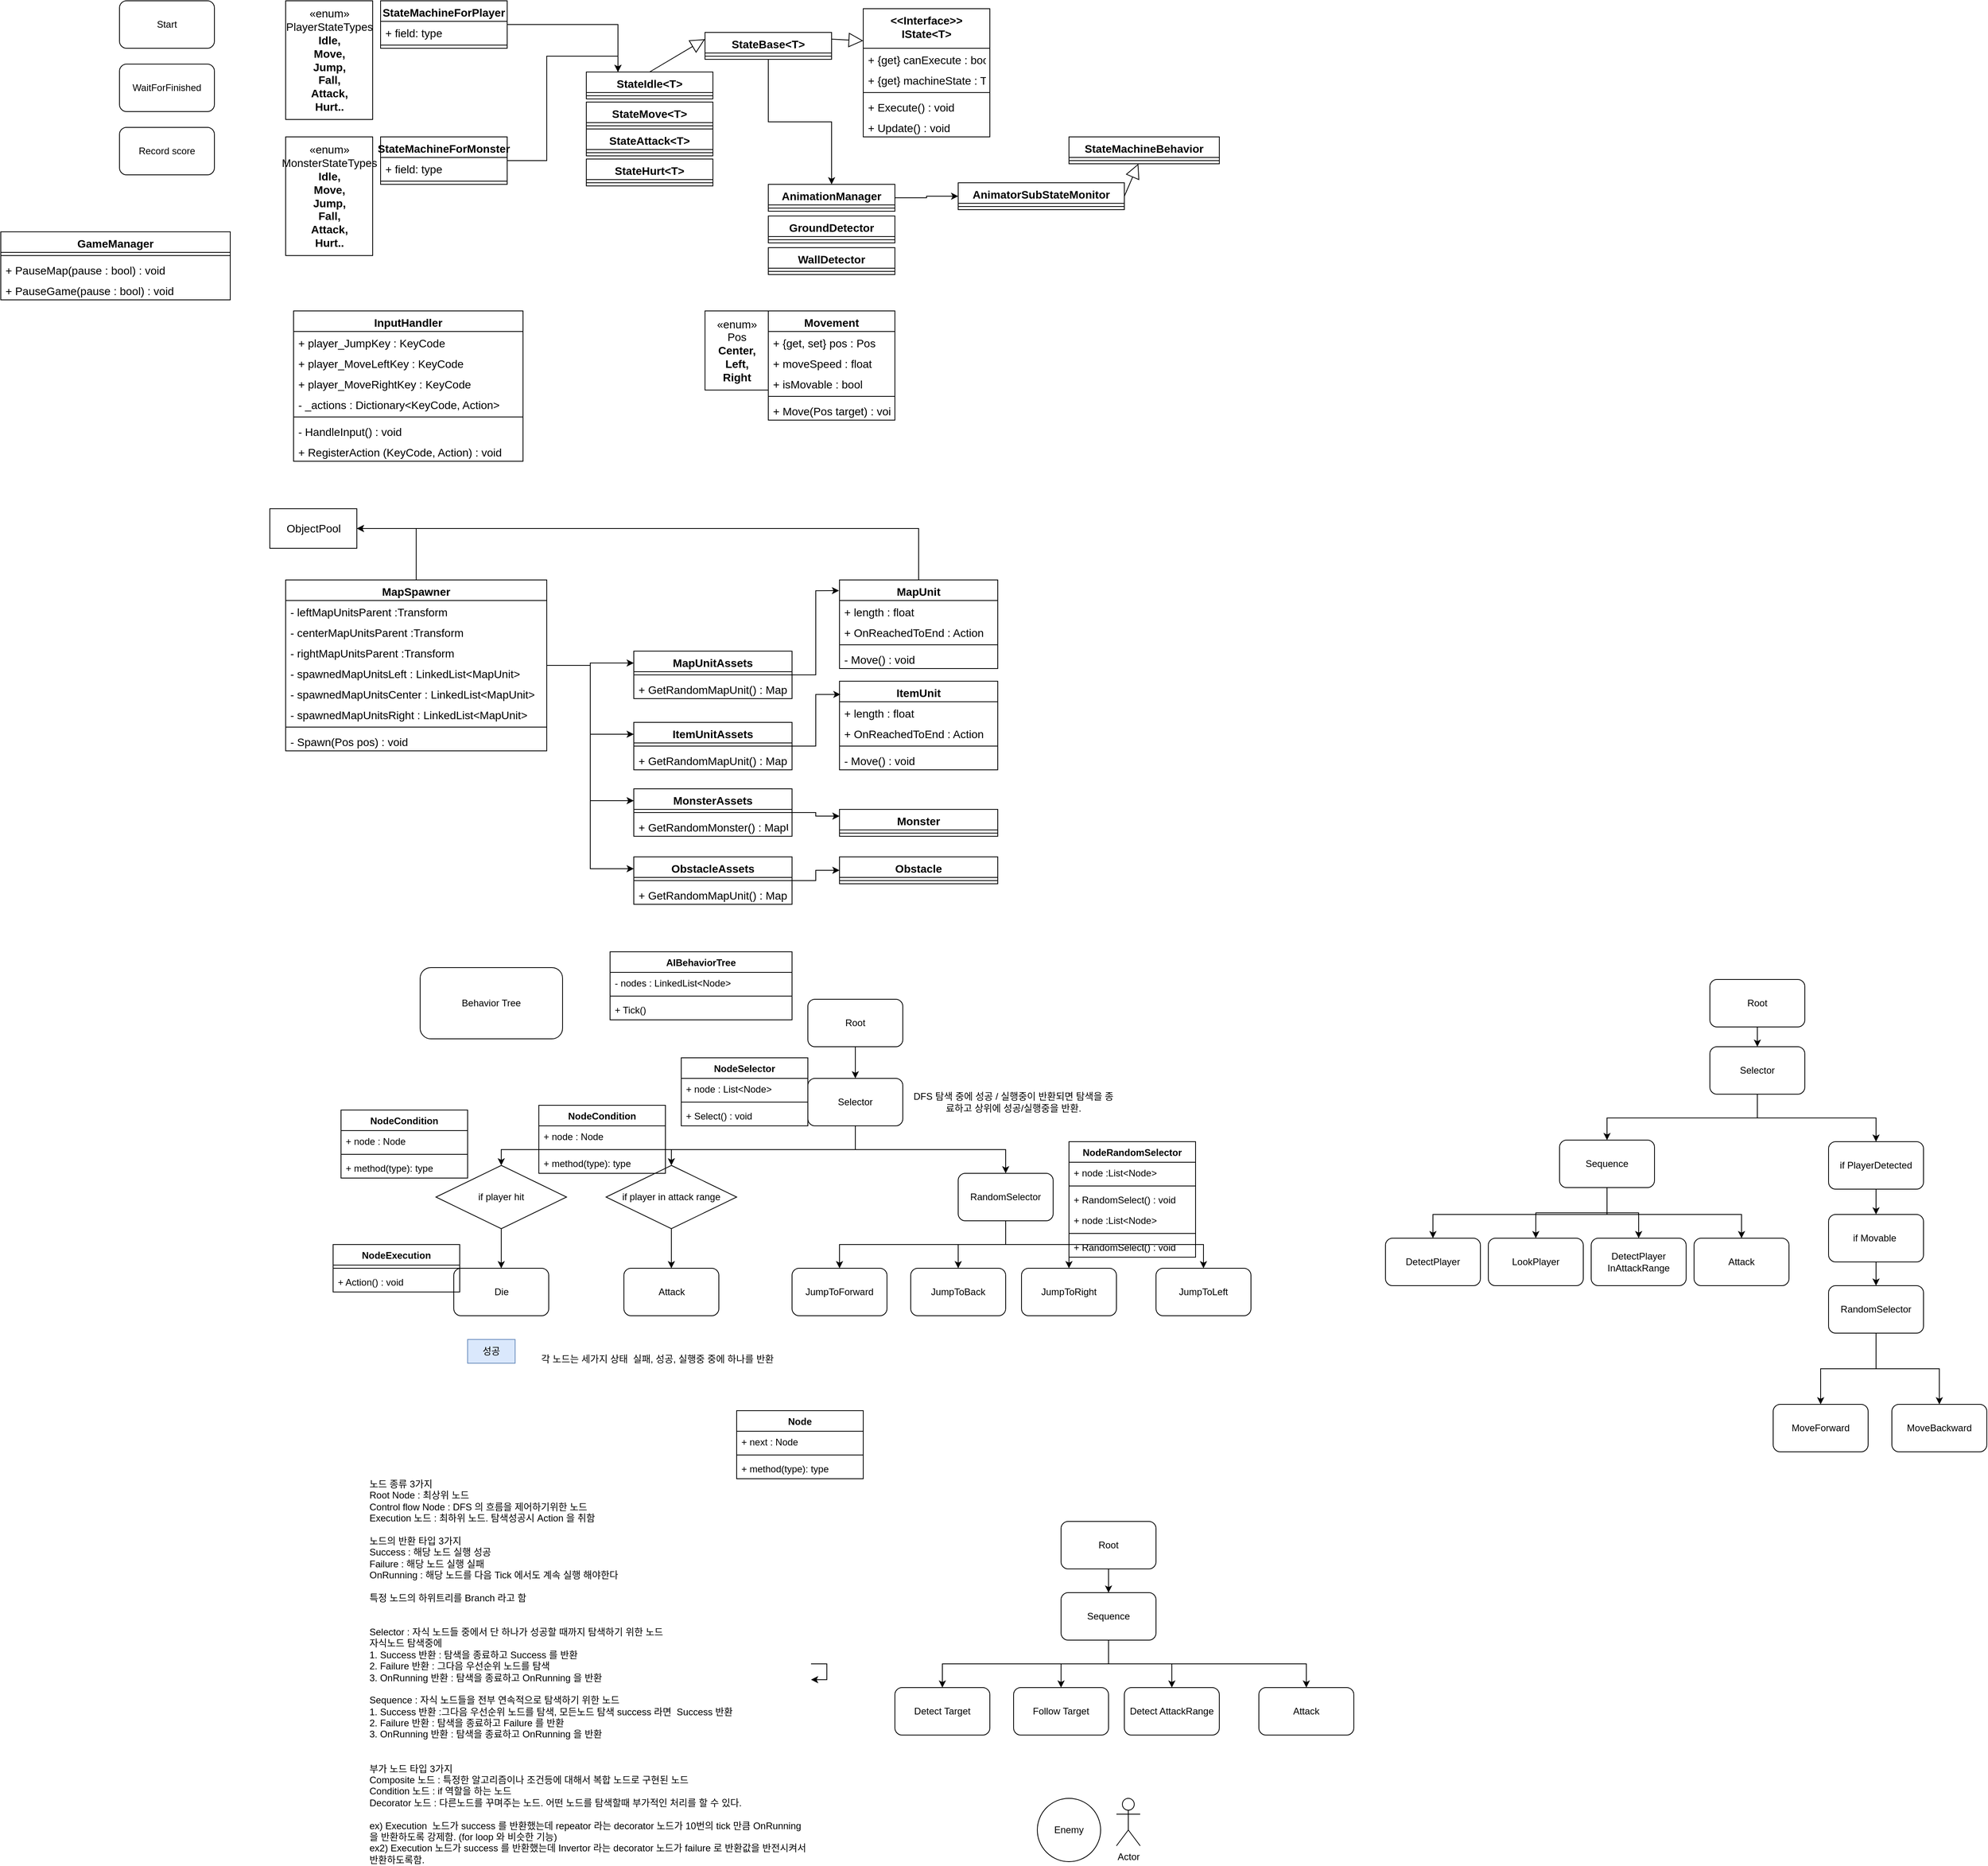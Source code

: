 <mxfile version="20.5.1" type="device"><diagram id="A1j-_bh5pEAAjR_AAFXA" name="페이지-1"><mxGraphModel dx="2249" dy="794" grid="1" gridSize="10" guides="1" tooltips="1" connect="1" arrows="1" fold="1" page="1" pageScale="1" pageWidth="827" pageHeight="1169" math="0" shadow="0"><root><mxCell id="0"/><mxCell id="1" parent="0"/><mxCell id="LxHRp-vb-8KtD8Y6WMP_-1" value="Start" style="rounded=1;whiteSpace=wrap;html=1;" parent="1" vertex="1"><mxGeometry x="-180" y="18" width="120" height="60" as="geometry"/></mxCell><mxCell id="LxHRp-vb-8KtD8Y6WMP_-2" value="WaitForFinished" style="rounded=1;whiteSpace=wrap;html=1;" parent="1" vertex="1"><mxGeometry x="-180" y="98" width="120" height="60" as="geometry"/></mxCell><mxCell id="LxHRp-vb-8KtD8Y6WMP_-3" value="Record score" style="rounded=1;whiteSpace=wrap;html=1;" parent="1" vertex="1"><mxGeometry x="-180" y="178" width="120" height="60" as="geometry"/></mxCell><mxCell id="LxHRp-vb-8KtD8Y6WMP_-38" style="edgeStyle=orthogonalEdgeStyle;rounded=0;orthogonalLoop=1;jettySize=auto;html=1;entryX=0.25;entryY=0;entryDx=0;entryDy=0;fontSize=14;" parent="1" source="LxHRp-vb-8KtD8Y6WMP_-4" target="LxHRp-vb-8KtD8Y6WMP_-27" edge="1"><mxGeometry relative="1" as="geometry"/></mxCell><mxCell id="LxHRp-vb-8KtD8Y6WMP_-4" value="StateMachineForPlayer" style="swimlane;fontStyle=1;align=center;verticalAlign=top;childLayout=stackLayout;horizontal=1;startSize=26;horizontalStack=0;resizeParent=1;resizeParentMax=0;resizeLast=0;collapsible=1;marginBottom=0;fontSize=14;" parent="1" vertex="1"><mxGeometry x="150" y="18" width="160" height="60" as="geometry"/></mxCell><mxCell id="LxHRp-vb-8KtD8Y6WMP_-5" value="+ field: type" style="text;strokeColor=none;fillColor=none;align=left;verticalAlign=top;spacingLeft=4;spacingRight=4;overflow=hidden;rotatable=0;points=[[0,0.5],[1,0.5]];portConstraint=eastwest;fontSize=14;" parent="LxHRp-vb-8KtD8Y6WMP_-4" vertex="1"><mxGeometry y="26" width="160" height="26" as="geometry"/></mxCell><mxCell id="LxHRp-vb-8KtD8Y6WMP_-6" value="" style="line;strokeWidth=1;fillColor=none;align=left;verticalAlign=middle;spacingTop=-1;spacingLeft=3;spacingRight=3;rotatable=0;labelPosition=right;points=[];portConstraint=eastwest;strokeColor=inherit;" parent="LxHRp-vb-8KtD8Y6WMP_-4" vertex="1"><mxGeometry y="52" width="160" height="8" as="geometry"/></mxCell><mxCell id="LxHRp-vb-8KtD8Y6WMP_-47" style="edgeStyle=orthogonalEdgeStyle;rounded=0;orthogonalLoop=1;jettySize=auto;html=1;entryX=0.5;entryY=0;entryDx=0;entryDy=0;fontSize=14;" parent="1" source="LxHRp-vb-8KtD8Y6WMP_-8" target="LxHRp-vb-8KtD8Y6WMP_-45" edge="1"><mxGeometry relative="1" as="geometry"/></mxCell><mxCell id="LxHRp-vb-8KtD8Y6WMP_-8" value="StateBase&lt;T&gt;" style="swimlane;fontStyle=1;align=center;verticalAlign=top;childLayout=stackLayout;horizontal=1;startSize=26;horizontalStack=0;resizeParent=1;resizeParentMax=0;resizeLast=0;collapsible=1;marginBottom=0;fontSize=14;" parent="1" vertex="1"><mxGeometry x="560" y="58" width="160" height="34" as="geometry"/></mxCell><mxCell id="LxHRp-vb-8KtD8Y6WMP_-10" value="" style="line;strokeWidth=1;fillColor=none;align=left;verticalAlign=middle;spacingTop=-1;spacingLeft=3;spacingRight=3;rotatable=0;labelPosition=right;points=[];portConstraint=eastwest;strokeColor=inherit;" parent="LxHRp-vb-8KtD8Y6WMP_-8" vertex="1"><mxGeometry y="26" width="160" height="8" as="geometry"/></mxCell><mxCell id="LxHRp-vb-8KtD8Y6WMP_-17" value="&lt;&lt;Interface&gt;&gt;&#10;IState&lt;T&gt;" style="swimlane;fontStyle=1;align=center;verticalAlign=top;childLayout=stackLayout;horizontal=1;startSize=50;horizontalStack=0;resizeParent=1;resizeParentMax=0;resizeLast=0;collapsible=1;marginBottom=0;fontSize=14;" parent="1" vertex="1"><mxGeometry x="760" y="28" width="160" height="162" as="geometry"/></mxCell><mxCell id="LxHRp-vb-8KtD8Y6WMP_-18" value="+ {get} canExecute : bool" style="text;strokeColor=none;fillColor=none;align=left;verticalAlign=top;spacingLeft=4;spacingRight=4;overflow=hidden;rotatable=0;points=[[0,0.5],[1,0.5]];portConstraint=eastwest;fontSize=14;" parent="LxHRp-vb-8KtD8Y6WMP_-17" vertex="1"><mxGeometry y="50" width="160" height="26" as="geometry"/></mxCell><mxCell id="LxHRp-vb-8KtD8Y6WMP_-26" value="+ {get} machineState : T" style="text;strokeColor=none;fillColor=none;align=left;verticalAlign=top;spacingLeft=4;spacingRight=4;overflow=hidden;rotatable=0;points=[[0,0.5],[1,0.5]];portConstraint=eastwest;fontSize=14;" parent="LxHRp-vb-8KtD8Y6WMP_-17" vertex="1"><mxGeometry y="76" width="160" height="26" as="geometry"/></mxCell><mxCell id="LxHRp-vb-8KtD8Y6WMP_-19" value="" style="line;strokeWidth=1;fillColor=none;align=left;verticalAlign=middle;spacingTop=-1;spacingLeft=3;spacingRight=3;rotatable=0;labelPosition=right;points=[];portConstraint=eastwest;strokeColor=inherit;" parent="LxHRp-vb-8KtD8Y6WMP_-17" vertex="1"><mxGeometry y="102" width="160" height="8" as="geometry"/></mxCell><mxCell id="LxHRp-vb-8KtD8Y6WMP_-22" value="+ Execute() : void" style="text;strokeColor=none;fillColor=none;align=left;verticalAlign=top;spacingLeft=4;spacingRight=4;overflow=hidden;rotatable=0;points=[[0,0.5],[1,0.5]];portConstraint=eastwest;fontSize=14;" parent="LxHRp-vb-8KtD8Y6WMP_-17" vertex="1"><mxGeometry y="110" width="160" height="26" as="geometry"/></mxCell><mxCell id="LxHRp-vb-8KtD8Y6WMP_-23" value="+ Update() : void" style="text;strokeColor=none;fillColor=none;align=left;verticalAlign=top;spacingLeft=4;spacingRight=4;overflow=hidden;rotatable=0;points=[[0,0.5],[1,0.5]];portConstraint=eastwest;fontSize=14;" parent="LxHRp-vb-8KtD8Y6WMP_-17" vertex="1"><mxGeometry y="136" width="160" height="26" as="geometry"/></mxCell><mxCell id="LxHRp-vb-8KtD8Y6WMP_-25" value="" style="endArrow=block;endSize=16;endFill=0;html=1;rounded=0;fontSize=14;entryX=0;entryY=0.25;entryDx=0;entryDy=0;exitX=1;exitY=0.25;exitDx=0;exitDy=0;" parent="1" source="LxHRp-vb-8KtD8Y6WMP_-8" target="LxHRp-vb-8KtD8Y6WMP_-17" edge="1"><mxGeometry width="160" relative="1" as="geometry"><mxPoint x="570" y="178" as="sourcePoint"/><mxPoint x="730" y="178" as="targetPoint"/></mxGeometry></mxCell><mxCell id="LxHRp-vb-8KtD8Y6WMP_-27" value="StateIdle&lt;T&gt;" style="swimlane;fontStyle=1;align=center;verticalAlign=top;childLayout=stackLayout;horizontal=1;startSize=26;horizontalStack=0;resizeParent=1;resizeParentMax=0;resizeLast=0;collapsible=1;marginBottom=0;fontSize=14;" parent="1" vertex="1"><mxGeometry x="410" y="108" width="160" height="34" as="geometry"/></mxCell><mxCell id="LxHRp-vb-8KtD8Y6WMP_-28" value="" style="line;strokeWidth=1;fillColor=none;align=left;verticalAlign=middle;spacingTop=-1;spacingLeft=3;spacingRight=3;rotatable=0;labelPosition=right;points=[];portConstraint=eastwest;strokeColor=inherit;" parent="LxHRp-vb-8KtD8Y6WMP_-27" vertex="1"><mxGeometry y="26" width="160" height="8" as="geometry"/></mxCell><mxCell id="LxHRp-vb-8KtD8Y6WMP_-29" value="StateMove&lt;T&gt;" style="swimlane;fontStyle=1;align=center;verticalAlign=top;childLayout=stackLayout;horizontal=1;startSize=26;horizontalStack=0;resizeParent=1;resizeParentMax=0;resizeLast=0;collapsible=1;marginBottom=0;fontSize=14;" parent="1" vertex="1"><mxGeometry x="410" y="146" width="160" height="34" as="geometry"/></mxCell><mxCell id="LxHRp-vb-8KtD8Y6WMP_-30" value="" style="line;strokeWidth=1;fillColor=none;align=left;verticalAlign=middle;spacingTop=-1;spacingLeft=3;spacingRight=3;rotatable=0;labelPosition=right;points=[];portConstraint=eastwest;strokeColor=inherit;" parent="LxHRp-vb-8KtD8Y6WMP_-29" vertex="1"><mxGeometry y="26" width="160" height="8" as="geometry"/></mxCell><mxCell id="LxHRp-vb-8KtD8Y6WMP_-32" value="StateAttack&lt;T&gt;" style="swimlane;fontStyle=1;align=center;verticalAlign=top;childLayout=stackLayout;horizontal=1;startSize=26;horizontalStack=0;resizeParent=1;resizeParentMax=0;resizeLast=0;collapsible=1;marginBottom=0;fontSize=14;" parent="1" vertex="1"><mxGeometry x="410" y="180" width="160" height="34" as="geometry"/></mxCell><mxCell id="LxHRp-vb-8KtD8Y6WMP_-33" value="" style="line;strokeWidth=1;fillColor=none;align=left;verticalAlign=middle;spacingTop=-1;spacingLeft=3;spacingRight=3;rotatable=0;labelPosition=right;points=[];portConstraint=eastwest;strokeColor=inherit;" parent="LxHRp-vb-8KtD8Y6WMP_-32" vertex="1"><mxGeometry y="26" width="160" height="8" as="geometry"/></mxCell><mxCell id="LxHRp-vb-8KtD8Y6WMP_-34" value="StateHurt&lt;T&gt;" style="swimlane;fontStyle=1;align=center;verticalAlign=top;childLayout=stackLayout;horizontal=1;startSize=26;horizontalStack=0;resizeParent=1;resizeParentMax=0;resizeLast=0;collapsible=1;marginBottom=0;fontSize=14;" parent="1" vertex="1"><mxGeometry x="410" y="218" width="160" height="34" as="geometry"/></mxCell><mxCell id="LxHRp-vb-8KtD8Y6WMP_-35" value="" style="line;strokeWidth=1;fillColor=none;align=left;verticalAlign=middle;spacingTop=-1;spacingLeft=3;spacingRight=3;rotatable=0;labelPosition=right;points=[];portConstraint=eastwest;strokeColor=inherit;" parent="LxHRp-vb-8KtD8Y6WMP_-34" vertex="1"><mxGeometry y="26" width="160" height="8" as="geometry"/></mxCell><mxCell id="LxHRp-vb-8KtD8Y6WMP_-36" value="" style="endArrow=block;endSize=16;endFill=0;html=1;rounded=0;fontSize=14;entryX=0;entryY=0.25;entryDx=0;entryDy=0;exitX=0.5;exitY=0;exitDx=0;exitDy=0;" parent="1" source="LxHRp-vb-8KtD8Y6WMP_-27" target="LxHRp-vb-8KtD8Y6WMP_-8" edge="1"><mxGeometry width="160" relative="1" as="geometry"><mxPoint x="730" y="76.5" as="sourcePoint"/><mxPoint x="770" y="78.5" as="targetPoint"/></mxGeometry></mxCell><mxCell id="LxHRp-vb-8KtD8Y6WMP_-39" value="«enum»&lt;br&gt;PlayerStateTypes&lt;br&gt;&lt;b&gt;Idle,&lt;br&gt;Move,&lt;br&gt;Jump,&lt;br&gt;Fall,&lt;br&gt;Attack,&lt;br&gt;Hurt..&lt;br&gt;&lt;/b&gt;" style="html=1;fontSize=14;" parent="1" vertex="1"><mxGeometry x="30" y="18" width="110" height="150" as="geometry"/></mxCell><mxCell id="LxHRp-vb-8KtD8Y6WMP_-43" style="edgeStyle=orthogonalEdgeStyle;rounded=0;orthogonalLoop=1;jettySize=auto;html=1;entryX=0.25;entryY=0;entryDx=0;entryDy=0;fontSize=14;" parent="1" source="LxHRp-vb-8KtD8Y6WMP_-40" target="LxHRp-vb-8KtD8Y6WMP_-27" edge="1"><mxGeometry relative="1" as="geometry"/></mxCell><mxCell id="LxHRp-vb-8KtD8Y6WMP_-40" value="StateMachineForMonster" style="swimlane;fontStyle=1;align=center;verticalAlign=top;childLayout=stackLayout;horizontal=1;startSize=26;horizontalStack=0;resizeParent=1;resizeParentMax=0;resizeLast=0;collapsible=1;marginBottom=0;fontSize=14;" parent="1" vertex="1"><mxGeometry x="150" y="190" width="160" height="60" as="geometry"/></mxCell><mxCell id="LxHRp-vb-8KtD8Y6WMP_-41" value="+ field: type" style="text;strokeColor=none;fillColor=none;align=left;verticalAlign=top;spacingLeft=4;spacingRight=4;overflow=hidden;rotatable=0;points=[[0,0.5],[1,0.5]];portConstraint=eastwest;fontSize=14;" parent="LxHRp-vb-8KtD8Y6WMP_-40" vertex="1"><mxGeometry y="26" width="160" height="26" as="geometry"/></mxCell><mxCell id="LxHRp-vb-8KtD8Y6WMP_-42" value="" style="line;strokeWidth=1;fillColor=none;align=left;verticalAlign=middle;spacingTop=-1;spacingLeft=3;spacingRight=3;rotatable=0;labelPosition=right;points=[];portConstraint=eastwest;strokeColor=inherit;" parent="LxHRp-vb-8KtD8Y6WMP_-40" vertex="1"><mxGeometry y="52" width="160" height="8" as="geometry"/></mxCell><mxCell id="LxHRp-vb-8KtD8Y6WMP_-44" value="«enum»&lt;br&gt;MonsterStateTypes&lt;br&gt;&lt;b&gt;Idle,&lt;br&gt;Move,&lt;br&gt;Jump,&lt;br&gt;Fall,&lt;br&gt;Attack,&lt;br&gt;Hurt..&lt;br&gt;&lt;/b&gt;" style="html=1;fontSize=14;" parent="1" vertex="1"><mxGeometry x="30" y="190" width="110" height="150" as="geometry"/></mxCell><mxCell id="LxHRp-vb-8KtD8Y6WMP_-70" style="edgeStyle=orthogonalEdgeStyle;rounded=0;orthogonalLoop=1;jettySize=auto;html=1;entryX=0;entryY=0.5;entryDx=0;entryDy=0;fontSize=14;" parent="1" source="LxHRp-vb-8KtD8Y6WMP_-45" target="LxHRp-vb-8KtD8Y6WMP_-65" edge="1"><mxGeometry relative="1" as="geometry"/></mxCell><mxCell id="LxHRp-vb-8KtD8Y6WMP_-45" value="AnimationManager" style="swimlane;fontStyle=1;align=center;verticalAlign=top;childLayout=stackLayout;horizontal=1;startSize=26;horizontalStack=0;resizeParent=1;resizeParentMax=0;resizeLast=0;collapsible=1;marginBottom=0;fontSize=14;" parent="1" vertex="1"><mxGeometry x="640" y="250" width="160" height="34" as="geometry"/></mxCell><mxCell id="LxHRp-vb-8KtD8Y6WMP_-46" value="" style="line;strokeWidth=1;fillColor=none;align=left;verticalAlign=middle;spacingTop=-1;spacingLeft=3;spacingRight=3;rotatable=0;labelPosition=right;points=[];portConstraint=eastwest;strokeColor=inherit;" parent="LxHRp-vb-8KtD8Y6WMP_-45" vertex="1"><mxGeometry y="26" width="160" height="8" as="geometry"/></mxCell><mxCell id="LxHRp-vb-8KtD8Y6WMP_-48" value="GroundDetector" style="swimlane;fontStyle=1;align=center;verticalAlign=top;childLayout=stackLayout;horizontal=1;startSize=26;horizontalStack=0;resizeParent=1;resizeParentMax=0;resizeLast=0;collapsible=1;marginBottom=0;fontSize=14;" parent="1" vertex="1"><mxGeometry x="640" y="290" width="160" height="34" as="geometry"/></mxCell><mxCell id="LxHRp-vb-8KtD8Y6WMP_-49" value="" style="line;strokeWidth=1;fillColor=none;align=left;verticalAlign=middle;spacingTop=-1;spacingLeft=3;spacingRight=3;rotatable=0;labelPosition=right;points=[];portConstraint=eastwest;strokeColor=inherit;" parent="LxHRp-vb-8KtD8Y6WMP_-48" vertex="1"><mxGeometry y="26" width="160" height="8" as="geometry"/></mxCell><mxCell id="LxHRp-vb-8KtD8Y6WMP_-50" value="WallDetector" style="swimlane;fontStyle=1;align=center;verticalAlign=top;childLayout=stackLayout;horizontal=1;startSize=26;horizontalStack=0;resizeParent=1;resizeParentMax=0;resizeLast=0;collapsible=1;marginBottom=0;fontSize=14;" parent="1" vertex="1"><mxGeometry x="640" y="330" width="160" height="34" as="geometry"/></mxCell><mxCell id="LxHRp-vb-8KtD8Y6WMP_-51" value="" style="line;strokeWidth=1;fillColor=none;align=left;verticalAlign=middle;spacingTop=-1;spacingLeft=3;spacingRight=3;rotatable=0;labelPosition=right;points=[];portConstraint=eastwest;strokeColor=inherit;" parent="LxHRp-vb-8KtD8Y6WMP_-50" vertex="1"><mxGeometry y="26" width="160" height="8" as="geometry"/></mxCell><mxCell id="LxHRp-vb-8KtD8Y6WMP_-52" value="Movement" style="swimlane;fontStyle=1;align=center;verticalAlign=top;childLayout=stackLayout;horizontal=1;startSize=26;horizontalStack=0;resizeParent=1;resizeParentMax=0;resizeLast=0;collapsible=1;marginBottom=0;fontSize=14;" parent="1" vertex="1"><mxGeometry x="640" y="410" width="160" height="138" as="geometry"/></mxCell><mxCell id="LxHRp-vb-8KtD8Y6WMP_-55" value="+ {get, set} pos : Pos" style="text;strokeColor=none;fillColor=none;align=left;verticalAlign=top;spacingLeft=4;spacingRight=4;overflow=hidden;rotatable=0;points=[[0,0.5],[1,0.5]];portConstraint=eastwest;fontSize=14;" parent="LxHRp-vb-8KtD8Y6WMP_-52" vertex="1"><mxGeometry y="26" width="160" height="26" as="geometry"/></mxCell><mxCell id="LxHRp-vb-8KtD8Y6WMP_-58" value="+ moveSpeed : float" style="text;strokeColor=none;fillColor=none;align=left;verticalAlign=top;spacingLeft=4;spacingRight=4;overflow=hidden;rotatable=0;points=[[0,0.5],[1,0.5]];portConstraint=eastwest;fontSize=14;" parent="LxHRp-vb-8KtD8Y6WMP_-52" vertex="1"><mxGeometry y="52" width="160" height="26" as="geometry"/></mxCell><mxCell id="LxHRp-vb-8KtD8Y6WMP_-59" value="+ isMovable : bool" style="text;strokeColor=none;fillColor=none;align=left;verticalAlign=top;spacingLeft=4;spacingRight=4;overflow=hidden;rotatable=0;points=[[0,0.5],[1,0.5]];portConstraint=eastwest;fontSize=14;" parent="LxHRp-vb-8KtD8Y6WMP_-52" vertex="1"><mxGeometry y="78" width="160" height="26" as="geometry"/></mxCell><mxCell id="LxHRp-vb-8KtD8Y6WMP_-53" value="" style="line;strokeWidth=1;fillColor=none;align=left;verticalAlign=middle;spacingTop=-1;spacingLeft=3;spacingRight=3;rotatable=0;labelPosition=right;points=[];portConstraint=eastwest;strokeColor=inherit;" parent="LxHRp-vb-8KtD8Y6WMP_-52" vertex="1"><mxGeometry y="104" width="160" height="8" as="geometry"/></mxCell><mxCell id="LxHRp-vb-8KtD8Y6WMP_-73" value="+ Move(Pos target) : void" style="text;strokeColor=none;fillColor=none;align=left;verticalAlign=top;spacingLeft=4;spacingRight=4;overflow=hidden;rotatable=0;points=[[0,0.5],[1,0.5]];portConstraint=eastwest;fontSize=14;" parent="LxHRp-vb-8KtD8Y6WMP_-52" vertex="1"><mxGeometry y="112" width="160" height="26" as="geometry"/></mxCell><mxCell id="LxHRp-vb-8KtD8Y6WMP_-56" value="«enum»&lt;br&gt;Pos&lt;br&gt;&lt;b&gt;Center,&lt;br&gt;Left,&lt;br&gt;Right&lt;br&gt;&lt;/b&gt;" style="html=1;fontSize=14;" parent="1" vertex="1"><mxGeometry x="560" y="410" width="80" height="100" as="geometry"/></mxCell><mxCell id="LxHRp-vb-8KtD8Y6WMP_-65" value="AnimatorSubStateMonitor" style="swimlane;fontStyle=1;align=center;verticalAlign=top;childLayout=stackLayout;horizontal=1;startSize=26;horizontalStack=0;resizeParent=1;resizeParentMax=0;resizeLast=0;collapsible=1;marginBottom=0;fontSize=14;" parent="1" vertex="1"><mxGeometry x="880" y="248" width="210" height="34" as="geometry"/></mxCell><mxCell id="LxHRp-vb-8KtD8Y6WMP_-66" value="" style="line;strokeWidth=1;fillColor=none;align=left;verticalAlign=middle;spacingTop=-1;spacingLeft=3;spacingRight=3;rotatable=0;labelPosition=right;points=[];portConstraint=eastwest;strokeColor=inherit;" parent="LxHRp-vb-8KtD8Y6WMP_-65" vertex="1"><mxGeometry y="26" width="210" height="8" as="geometry"/></mxCell><mxCell id="LxHRp-vb-8KtD8Y6WMP_-67" value="StateMachineBehavior" style="swimlane;fontStyle=1;align=center;verticalAlign=top;childLayout=stackLayout;horizontal=1;startSize=26;horizontalStack=0;resizeParent=1;resizeParentMax=0;resizeLast=0;collapsible=1;marginBottom=0;fontSize=14;" parent="1" vertex="1"><mxGeometry x="1020" y="190" width="190" height="34" as="geometry"/></mxCell><mxCell id="LxHRp-vb-8KtD8Y6WMP_-68" value="" style="line;strokeWidth=1;fillColor=none;align=left;verticalAlign=middle;spacingTop=-1;spacingLeft=3;spacingRight=3;rotatable=0;labelPosition=right;points=[];portConstraint=eastwest;strokeColor=inherit;" parent="LxHRp-vb-8KtD8Y6WMP_-67" vertex="1"><mxGeometry y="26" width="190" height="8" as="geometry"/></mxCell><mxCell id="LxHRp-vb-8KtD8Y6WMP_-69" value="" style="endArrow=block;endSize=16;endFill=0;html=1;rounded=0;fontSize=14;exitX=1;exitY=0.5;exitDx=0;exitDy=0;" parent="1" source="LxHRp-vb-8KtD8Y6WMP_-65" target="LxHRp-vb-8KtD8Y6WMP_-67" edge="1"><mxGeometry width="160" relative="1" as="geometry"><mxPoint x="970" y="260" as="sourcePoint"/><mxPoint x="1130" y="260" as="targetPoint"/></mxGeometry></mxCell><mxCell id="LxHRp-vb-8KtD8Y6WMP_-71" value="InputHandler" style="swimlane;fontStyle=1;align=center;verticalAlign=top;childLayout=stackLayout;horizontal=1;startSize=26;horizontalStack=0;resizeParent=1;resizeParentMax=0;resizeLast=0;collapsible=1;marginBottom=0;fontSize=14;" parent="1" vertex="1"><mxGeometry x="40" y="410" width="290" height="190" as="geometry"/></mxCell><mxCell id="LxHRp-vb-8KtD8Y6WMP_-74" value="+ player_JumpKey : KeyCode" style="text;strokeColor=none;fillColor=none;align=left;verticalAlign=top;spacingLeft=4;spacingRight=4;overflow=hidden;rotatable=0;points=[[0,0.5],[1,0.5]];portConstraint=eastwest;fontSize=14;" parent="LxHRp-vb-8KtD8Y6WMP_-71" vertex="1"><mxGeometry y="26" width="290" height="26" as="geometry"/></mxCell><mxCell id="LxHRp-vb-8KtD8Y6WMP_-75" value="+ player_MoveLeftKey : KeyCode" style="text;strokeColor=none;fillColor=none;align=left;verticalAlign=top;spacingLeft=4;spacingRight=4;overflow=hidden;rotatable=0;points=[[0,0.5],[1,0.5]];portConstraint=eastwest;fontSize=14;" parent="LxHRp-vb-8KtD8Y6WMP_-71" vertex="1"><mxGeometry y="52" width="290" height="26" as="geometry"/></mxCell><mxCell id="LxHRp-vb-8KtD8Y6WMP_-76" value="+ player_MoveRightKey : KeyCode" style="text;strokeColor=none;fillColor=none;align=left;verticalAlign=top;spacingLeft=4;spacingRight=4;overflow=hidden;rotatable=0;points=[[0,0.5],[1,0.5]];portConstraint=eastwest;fontSize=14;" parent="LxHRp-vb-8KtD8Y6WMP_-71" vertex="1"><mxGeometry y="78" width="290" height="26" as="geometry"/></mxCell><mxCell id="LxHRp-vb-8KtD8Y6WMP_-77" value="- _actions : Dictionary&lt;KeyCode, Action&gt;" style="text;strokeColor=none;fillColor=none;align=left;verticalAlign=top;spacingLeft=4;spacingRight=4;overflow=hidden;rotatable=0;points=[[0,0.5],[1,0.5]];portConstraint=eastwest;fontSize=14;" parent="LxHRp-vb-8KtD8Y6WMP_-71" vertex="1"><mxGeometry y="104" width="290" height="26" as="geometry"/></mxCell><mxCell id="LxHRp-vb-8KtD8Y6WMP_-72" value="" style="line;strokeWidth=1;fillColor=none;align=left;verticalAlign=middle;spacingTop=-1;spacingLeft=3;spacingRight=3;rotatable=0;labelPosition=right;points=[];portConstraint=eastwest;strokeColor=inherit;" parent="LxHRp-vb-8KtD8Y6WMP_-71" vertex="1"><mxGeometry y="130" width="290" height="8" as="geometry"/></mxCell><mxCell id="LxHRp-vb-8KtD8Y6WMP_-78" value="- HandleInput() : void" style="text;strokeColor=none;fillColor=none;align=left;verticalAlign=top;spacingLeft=4;spacingRight=4;overflow=hidden;rotatable=0;points=[[0,0.5],[1,0.5]];portConstraint=eastwest;fontSize=14;" parent="LxHRp-vb-8KtD8Y6WMP_-71" vertex="1"><mxGeometry y="138" width="290" height="26" as="geometry"/></mxCell><mxCell id="LxHRp-vb-8KtD8Y6WMP_-79" value="+ RegisterAction (KeyCode, Action) : void" style="text;strokeColor=none;fillColor=none;align=left;verticalAlign=top;spacingLeft=4;spacingRight=4;overflow=hidden;rotatable=0;points=[[0,0.5],[1,0.5]];portConstraint=eastwest;fontSize=14;" parent="LxHRp-vb-8KtD8Y6WMP_-71" vertex="1"><mxGeometry y="164" width="290" height="26" as="geometry"/></mxCell><mxCell id="LxHRp-vb-8KtD8Y6WMP_-98" style="edgeStyle=orthogonalEdgeStyle;rounded=0;orthogonalLoop=1;jettySize=auto;html=1;entryX=1;entryY=0.5;entryDx=0;entryDy=0;fontSize=14;" parent="1" source="LxHRp-vb-8KtD8Y6WMP_-80" target="LxHRp-vb-8KtD8Y6WMP_-97" edge="1"><mxGeometry relative="1" as="geometry"/></mxCell><mxCell id="LxHRp-vb-8KtD8Y6WMP_-120" style="edgeStyle=orthogonalEdgeStyle;rounded=0;orthogonalLoop=1;jettySize=auto;html=1;entryX=0;entryY=0.25;entryDx=0;entryDy=0;fontSize=14;" parent="1" source="LxHRp-vb-8KtD8Y6WMP_-80" target="LxHRp-vb-8KtD8Y6WMP_-115" edge="1"><mxGeometry relative="1" as="geometry"/></mxCell><mxCell id="LxHRp-vb-8KtD8Y6WMP_-124" style="edgeStyle=orthogonalEdgeStyle;rounded=0;orthogonalLoop=1;jettySize=auto;html=1;entryX=0;entryY=0.25;entryDx=0;entryDy=0;fontSize=14;" parent="1" source="LxHRp-vb-8KtD8Y6WMP_-80" target="LxHRp-vb-8KtD8Y6WMP_-121" edge="1"><mxGeometry relative="1" as="geometry"/></mxCell><mxCell id="LxHRp-vb-8KtD8Y6WMP_-131" style="edgeStyle=orthogonalEdgeStyle;rounded=0;orthogonalLoop=1;jettySize=auto;html=1;entryX=0;entryY=0.25;entryDx=0;entryDy=0;fontSize=14;" parent="1" source="LxHRp-vb-8KtD8Y6WMP_-80" target="LxHRp-vb-8KtD8Y6WMP_-127" edge="1"><mxGeometry relative="1" as="geometry"/></mxCell><mxCell id="LxHRp-vb-8KtD8Y6WMP_-138" style="edgeStyle=orthogonalEdgeStyle;rounded=0;orthogonalLoop=1;jettySize=auto;html=1;entryX=0;entryY=0.25;entryDx=0;entryDy=0;fontSize=14;" parent="1" source="LxHRp-vb-8KtD8Y6WMP_-80" target="LxHRp-vb-8KtD8Y6WMP_-132" edge="1"><mxGeometry relative="1" as="geometry"/></mxCell><mxCell id="LxHRp-vb-8KtD8Y6WMP_-80" value="MapSpawner" style="swimlane;fontStyle=1;align=center;verticalAlign=top;childLayout=stackLayout;horizontal=1;startSize=26;horizontalStack=0;resizeParent=1;resizeParentMax=0;resizeLast=0;collapsible=1;marginBottom=0;fontSize=14;" parent="1" vertex="1"><mxGeometry x="30" y="750" width="330" height="216" as="geometry"/></mxCell><mxCell id="LxHRp-vb-8KtD8Y6WMP_-94" value="- leftMapUnitsParent :Transform" style="text;strokeColor=none;fillColor=none;align=left;verticalAlign=top;spacingLeft=4;spacingRight=4;overflow=hidden;rotatable=0;points=[[0,0.5],[1,0.5]];portConstraint=eastwest;fontSize=14;" parent="LxHRp-vb-8KtD8Y6WMP_-80" vertex="1"><mxGeometry y="26" width="330" height="26" as="geometry"/></mxCell><mxCell id="LxHRp-vb-8KtD8Y6WMP_-95" value="- centerMapUnitsParent :Transform" style="text;strokeColor=none;fillColor=none;align=left;verticalAlign=top;spacingLeft=4;spacingRight=4;overflow=hidden;rotatable=0;points=[[0,0.5],[1,0.5]];portConstraint=eastwest;fontSize=14;" parent="LxHRp-vb-8KtD8Y6WMP_-80" vertex="1"><mxGeometry y="52" width="330" height="26" as="geometry"/></mxCell><mxCell id="LxHRp-vb-8KtD8Y6WMP_-96" value="- rightMapUnitsParent :Transform" style="text;strokeColor=none;fillColor=none;align=left;verticalAlign=top;spacingLeft=4;spacingRight=4;overflow=hidden;rotatable=0;points=[[0,0.5],[1,0.5]];portConstraint=eastwest;fontSize=14;" parent="LxHRp-vb-8KtD8Y6WMP_-80" vertex="1"><mxGeometry y="78" width="330" height="26" as="geometry"/></mxCell><mxCell id="LxHRp-vb-8KtD8Y6WMP_-87" value="- spawnedMapUnitsLeft : LinkedList&lt;MapUnit&gt;" style="text;strokeColor=none;fillColor=none;align=left;verticalAlign=top;spacingLeft=4;spacingRight=4;overflow=hidden;rotatable=0;points=[[0,0.5],[1,0.5]];portConstraint=eastwest;fontSize=14;" parent="LxHRp-vb-8KtD8Y6WMP_-80" vertex="1"><mxGeometry y="104" width="330" height="26" as="geometry"/></mxCell><mxCell id="LxHRp-vb-8KtD8Y6WMP_-92" value="- spawnedMapUnitsCenter : LinkedList&lt;MapUnit&gt;" style="text;strokeColor=none;fillColor=none;align=left;verticalAlign=top;spacingLeft=4;spacingRight=4;overflow=hidden;rotatable=0;points=[[0,0.5],[1,0.5]];portConstraint=eastwest;fontSize=14;" parent="LxHRp-vb-8KtD8Y6WMP_-80" vertex="1"><mxGeometry y="130" width="330" height="26" as="geometry"/></mxCell><mxCell id="LxHRp-vb-8KtD8Y6WMP_-93" value="- spawnedMapUnitsRight : LinkedList&lt;MapUnit&gt;" style="text;strokeColor=none;fillColor=none;align=left;verticalAlign=top;spacingLeft=4;spacingRight=4;overflow=hidden;rotatable=0;points=[[0,0.5],[1,0.5]];portConstraint=eastwest;fontSize=14;" parent="LxHRp-vb-8KtD8Y6WMP_-80" vertex="1"><mxGeometry y="156" width="330" height="26" as="geometry"/></mxCell><mxCell id="LxHRp-vb-8KtD8Y6WMP_-84" value="" style="line;strokeWidth=1;fillColor=none;align=left;verticalAlign=middle;spacingTop=-1;spacingLeft=3;spacingRight=3;rotatable=0;labelPosition=right;points=[];portConstraint=eastwest;strokeColor=inherit;" parent="LxHRp-vb-8KtD8Y6WMP_-80" vertex="1"><mxGeometry y="182" width="330" height="8" as="geometry"/></mxCell><mxCell id="LxHRp-vb-8KtD8Y6WMP_-85" value="- Spawn(Pos pos) : void" style="text;strokeColor=none;fillColor=none;align=left;verticalAlign=top;spacingLeft=4;spacingRight=4;overflow=hidden;rotatable=0;points=[[0,0.5],[1,0.5]];portConstraint=eastwest;fontSize=14;" parent="LxHRp-vb-8KtD8Y6WMP_-80" vertex="1"><mxGeometry y="190" width="330" height="26" as="geometry"/></mxCell><mxCell id="LxHRp-vb-8KtD8Y6WMP_-99" style="edgeStyle=orthogonalEdgeStyle;rounded=0;orthogonalLoop=1;jettySize=auto;html=1;entryX=1;entryY=0.5;entryDx=0;entryDy=0;fontSize=14;" parent="1" source="LxHRp-vb-8KtD8Y6WMP_-88" target="LxHRp-vb-8KtD8Y6WMP_-97" edge="1"><mxGeometry relative="1" as="geometry"><Array as="points"><mxPoint x="830" y="685"/></Array></mxGeometry></mxCell><mxCell id="LxHRp-vb-8KtD8Y6WMP_-88" value="MapUnit" style="swimlane;fontStyle=1;align=center;verticalAlign=top;childLayout=stackLayout;horizontal=1;startSize=26;horizontalStack=0;resizeParent=1;resizeParentMax=0;resizeLast=0;collapsible=1;marginBottom=0;fontSize=14;" parent="1" vertex="1"><mxGeometry x="730" y="750" width="200" height="112" as="geometry"/></mxCell><mxCell id="LxHRp-vb-8KtD8Y6WMP_-89" value="+ length : float" style="text;strokeColor=none;fillColor=none;align=left;verticalAlign=top;spacingLeft=4;spacingRight=4;overflow=hidden;rotatable=0;points=[[0,0.5],[1,0.5]];portConstraint=eastwest;fontSize=14;" parent="LxHRp-vb-8KtD8Y6WMP_-88" vertex="1"><mxGeometry y="26" width="200" height="26" as="geometry"/></mxCell><mxCell id="LxHRp-vb-8KtD8Y6WMP_-100" value="+ OnReachedToEnd : Action" style="text;strokeColor=none;fillColor=none;align=left;verticalAlign=top;spacingLeft=4;spacingRight=4;overflow=hidden;rotatable=0;points=[[0,0.5],[1,0.5]];portConstraint=eastwest;fontSize=14;" parent="LxHRp-vb-8KtD8Y6WMP_-88" vertex="1"><mxGeometry y="52" width="200" height="26" as="geometry"/></mxCell><mxCell id="LxHRp-vb-8KtD8Y6WMP_-90" value="" style="line;strokeWidth=1;fillColor=none;align=left;verticalAlign=middle;spacingTop=-1;spacingLeft=3;spacingRight=3;rotatable=0;labelPosition=right;points=[];portConstraint=eastwest;strokeColor=inherit;" parent="LxHRp-vb-8KtD8Y6WMP_-88" vertex="1"><mxGeometry y="78" width="200" height="8" as="geometry"/></mxCell><mxCell id="LxHRp-vb-8KtD8Y6WMP_-91" value="- Move() : void" style="text;strokeColor=none;fillColor=none;align=left;verticalAlign=top;spacingLeft=4;spacingRight=4;overflow=hidden;rotatable=0;points=[[0,0.5],[1,0.5]];portConstraint=eastwest;fontSize=14;" parent="LxHRp-vb-8KtD8Y6WMP_-88" vertex="1"><mxGeometry y="86" width="200" height="26" as="geometry"/></mxCell><mxCell id="LxHRp-vb-8KtD8Y6WMP_-97" value="ObjectPool" style="html=1;fontSize=14;" parent="1" vertex="1"><mxGeometry x="10" y="660" width="110" height="50" as="geometry"/></mxCell><mxCell id="LxHRp-vb-8KtD8Y6WMP_-101" value="ItemUnit" style="swimlane;fontStyle=1;align=center;verticalAlign=top;childLayout=stackLayout;horizontal=1;startSize=26;horizontalStack=0;resizeParent=1;resizeParentMax=0;resizeLast=0;collapsible=1;marginBottom=0;fontSize=14;" parent="1" vertex="1"><mxGeometry x="730" y="878" width="200" height="112" as="geometry"/></mxCell><mxCell id="LxHRp-vb-8KtD8Y6WMP_-102" value="+ length : float" style="text;strokeColor=none;fillColor=none;align=left;verticalAlign=top;spacingLeft=4;spacingRight=4;overflow=hidden;rotatable=0;points=[[0,0.5],[1,0.5]];portConstraint=eastwest;fontSize=14;" parent="LxHRp-vb-8KtD8Y6WMP_-101" vertex="1"><mxGeometry y="26" width="200" height="26" as="geometry"/></mxCell><mxCell id="LxHRp-vb-8KtD8Y6WMP_-103" value="+ OnReachedToEnd : Action" style="text;strokeColor=none;fillColor=none;align=left;verticalAlign=top;spacingLeft=4;spacingRight=4;overflow=hidden;rotatable=0;points=[[0,0.5],[1,0.5]];portConstraint=eastwest;fontSize=14;" parent="LxHRp-vb-8KtD8Y6WMP_-101" vertex="1"><mxGeometry y="52" width="200" height="26" as="geometry"/></mxCell><mxCell id="LxHRp-vb-8KtD8Y6WMP_-104" value="" style="line;strokeWidth=1;fillColor=none;align=left;verticalAlign=middle;spacingTop=-1;spacingLeft=3;spacingRight=3;rotatable=0;labelPosition=right;points=[];portConstraint=eastwest;strokeColor=inherit;" parent="LxHRp-vb-8KtD8Y6WMP_-101" vertex="1"><mxGeometry y="78" width="200" height="8" as="geometry"/></mxCell><mxCell id="LxHRp-vb-8KtD8Y6WMP_-105" value="- Move() : void" style="text;strokeColor=none;fillColor=none;align=left;verticalAlign=top;spacingLeft=4;spacingRight=4;overflow=hidden;rotatable=0;points=[[0,0.5],[1,0.5]];portConstraint=eastwest;fontSize=14;" parent="LxHRp-vb-8KtD8Y6WMP_-101" vertex="1"><mxGeometry y="86" width="200" height="26" as="geometry"/></mxCell><mxCell id="LxHRp-vb-8KtD8Y6WMP_-110" value="Monster" style="swimlane;fontStyle=1;align=center;verticalAlign=top;childLayout=stackLayout;horizontal=1;startSize=26;horizontalStack=0;resizeParent=1;resizeParentMax=0;resizeLast=0;collapsible=1;marginBottom=0;fontSize=14;" parent="1" vertex="1"><mxGeometry x="730" y="1040" width="200" height="34" as="geometry"/></mxCell><mxCell id="LxHRp-vb-8KtD8Y6WMP_-113" value="" style="line;strokeWidth=1;fillColor=none;align=left;verticalAlign=middle;spacingTop=-1;spacingLeft=3;spacingRight=3;rotatable=0;labelPosition=right;points=[];portConstraint=eastwest;strokeColor=inherit;" parent="LxHRp-vb-8KtD8Y6WMP_-110" vertex="1"><mxGeometry y="26" width="200" height="8" as="geometry"/></mxCell><mxCell id="LxHRp-vb-8KtD8Y6WMP_-126" style="edgeStyle=orthogonalEdgeStyle;rounded=0;orthogonalLoop=1;jettySize=auto;html=1;entryX=-0.003;entryY=0.121;entryDx=0;entryDy=0;entryPerimeter=0;fontSize=14;" parent="1" source="LxHRp-vb-8KtD8Y6WMP_-115" target="LxHRp-vb-8KtD8Y6WMP_-88" edge="1"><mxGeometry relative="1" as="geometry"/></mxCell><mxCell id="LxHRp-vb-8KtD8Y6WMP_-115" value="MapUnitAssets" style="swimlane;fontStyle=1;align=center;verticalAlign=top;childLayout=stackLayout;horizontal=1;startSize=26;horizontalStack=0;resizeParent=1;resizeParentMax=0;resizeLast=0;collapsible=1;marginBottom=0;fontSize=14;" parent="1" vertex="1"><mxGeometry x="470" y="840" width="200" height="60" as="geometry"/></mxCell><mxCell id="LxHRp-vb-8KtD8Y6WMP_-118" value="" style="line;strokeWidth=1;fillColor=none;align=left;verticalAlign=middle;spacingTop=-1;spacingLeft=3;spacingRight=3;rotatable=0;labelPosition=right;points=[];portConstraint=eastwest;strokeColor=inherit;" parent="LxHRp-vb-8KtD8Y6WMP_-115" vertex="1"><mxGeometry y="26" width="200" height="8" as="geometry"/></mxCell><mxCell id="LxHRp-vb-8KtD8Y6WMP_-119" value="+ GetRandomMapUnit() : MapUnit" style="text;strokeColor=none;fillColor=none;align=left;verticalAlign=top;spacingLeft=4;spacingRight=4;overflow=hidden;rotatable=0;points=[[0,0.5],[1,0.5]];portConstraint=eastwest;fontSize=14;" parent="LxHRp-vb-8KtD8Y6WMP_-115" vertex="1"><mxGeometry y="34" width="200" height="26" as="geometry"/></mxCell><mxCell id="LxHRp-vb-8KtD8Y6WMP_-125" style="edgeStyle=orthogonalEdgeStyle;rounded=0;orthogonalLoop=1;jettySize=auto;html=1;entryX=0.006;entryY=0.149;entryDx=0;entryDy=0;entryPerimeter=0;fontSize=14;" parent="1" source="LxHRp-vb-8KtD8Y6WMP_-121" target="LxHRp-vb-8KtD8Y6WMP_-101" edge="1"><mxGeometry relative="1" as="geometry"/></mxCell><mxCell id="LxHRp-vb-8KtD8Y6WMP_-121" value="ItemUnitAssets" style="swimlane;fontStyle=1;align=center;verticalAlign=top;childLayout=stackLayout;horizontal=1;startSize=26;horizontalStack=0;resizeParent=1;resizeParentMax=0;resizeLast=0;collapsible=1;marginBottom=0;fontSize=14;" parent="1" vertex="1"><mxGeometry x="470" y="930" width="200" height="60" as="geometry"/></mxCell><mxCell id="LxHRp-vb-8KtD8Y6WMP_-122" value="" style="line;strokeWidth=1;fillColor=none;align=left;verticalAlign=middle;spacingTop=-1;spacingLeft=3;spacingRight=3;rotatable=0;labelPosition=right;points=[];portConstraint=eastwest;strokeColor=inherit;" parent="LxHRp-vb-8KtD8Y6WMP_-121" vertex="1"><mxGeometry y="26" width="200" height="8" as="geometry"/></mxCell><mxCell id="LxHRp-vb-8KtD8Y6WMP_-123" value="+ GetRandomMapUnit() : MapUnit" style="text;strokeColor=none;fillColor=none;align=left;verticalAlign=top;spacingLeft=4;spacingRight=4;overflow=hidden;rotatable=0;points=[[0,0.5],[1,0.5]];portConstraint=eastwest;fontSize=14;" parent="LxHRp-vb-8KtD8Y6WMP_-121" vertex="1"><mxGeometry y="34" width="200" height="26" as="geometry"/></mxCell><mxCell id="LxHRp-vb-8KtD8Y6WMP_-130" style="edgeStyle=orthogonalEdgeStyle;rounded=0;orthogonalLoop=1;jettySize=auto;html=1;entryX=0;entryY=0.25;entryDx=0;entryDy=0;fontSize=14;" parent="1" source="LxHRp-vb-8KtD8Y6WMP_-127" target="LxHRp-vb-8KtD8Y6WMP_-110" edge="1"><mxGeometry relative="1" as="geometry"/></mxCell><mxCell id="LxHRp-vb-8KtD8Y6WMP_-127" value="MonsterAssets" style="swimlane;fontStyle=1;align=center;verticalAlign=top;childLayout=stackLayout;horizontal=1;startSize=26;horizontalStack=0;resizeParent=1;resizeParentMax=0;resizeLast=0;collapsible=1;marginBottom=0;fontSize=14;" parent="1" vertex="1"><mxGeometry x="470" y="1014" width="200" height="60" as="geometry"/></mxCell><mxCell id="LxHRp-vb-8KtD8Y6WMP_-128" value="" style="line;strokeWidth=1;fillColor=none;align=left;verticalAlign=middle;spacingTop=-1;spacingLeft=3;spacingRight=3;rotatable=0;labelPosition=right;points=[];portConstraint=eastwest;strokeColor=inherit;" parent="LxHRp-vb-8KtD8Y6WMP_-127" vertex="1"><mxGeometry y="26" width="200" height="8" as="geometry"/></mxCell><mxCell id="LxHRp-vb-8KtD8Y6WMP_-129" value="+ GetRandomMonster() : MapUnit" style="text;strokeColor=none;fillColor=none;align=left;verticalAlign=top;spacingLeft=4;spacingRight=4;overflow=hidden;rotatable=0;points=[[0,0.5],[1,0.5]];portConstraint=eastwest;fontSize=14;" parent="LxHRp-vb-8KtD8Y6WMP_-127" vertex="1"><mxGeometry y="34" width="200" height="26" as="geometry"/></mxCell><mxCell id="LxHRp-vb-8KtD8Y6WMP_-137" style="edgeStyle=orthogonalEdgeStyle;rounded=0;orthogonalLoop=1;jettySize=auto;html=1;entryX=0;entryY=0.5;entryDx=0;entryDy=0;fontSize=14;" parent="1" source="LxHRp-vb-8KtD8Y6WMP_-132" target="LxHRp-vb-8KtD8Y6WMP_-135" edge="1"><mxGeometry relative="1" as="geometry"/></mxCell><mxCell id="LxHRp-vb-8KtD8Y6WMP_-132" value="ObstacleAssets" style="swimlane;fontStyle=1;align=center;verticalAlign=top;childLayout=stackLayout;horizontal=1;startSize=26;horizontalStack=0;resizeParent=1;resizeParentMax=0;resizeLast=0;collapsible=1;marginBottom=0;fontSize=14;" parent="1" vertex="1"><mxGeometry x="470" y="1100" width="200" height="60" as="geometry"/></mxCell><mxCell id="LxHRp-vb-8KtD8Y6WMP_-133" value="" style="line;strokeWidth=1;fillColor=none;align=left;verticalAlign=middle;spacingTop=-1;spacingLeft=3;spacingRight=3;rotatable=0;labelPosition=right;points=[];portConstraint=eastwest;strokeColor=inherit;" parent="LxHRp-vb-8KtD8Y6WMP_-132" vertex="1"><mxGeometry y="26" width="200" height="8" as="geometry"/></mxCell><mxCell id="LxHRp-vb-8KtD8Y6WMP_-134" value="+ GetRandomMapUnit() : MapUnit" style="text;strokeColor=none;fillColor=none;align=left;verticalAlign=top;spacingLeft=4;spacingRight=4;overflow=hidden;rotatable=0;points=[[0,0.5],[1,0.5]];portConstraint=eastwest;fontSize=14;" parent="LxHRp-vb-8KtD8Y6WMP_-132" vertex="1"><mxGeometry y="34" width="200" height="26" as="geometry"/></mxCell><mxCell id="LxHRp-vb-8KtD8Y6WMP_-135" value="Obstacle" style="swimlane;fontStyle=1;align=center;verticalAlign=top;childLayout=stackLayout;horizontal=1;startSize=26;horizontalStack=0;resizeParent=1;resizeParentMax=0;resizeLast=0;collapsible=1;marginBottom=0;fontSize=14;" parent="1" vertex="1"><mxGeometry x="730" y="1100" width="200" height="34" as="geometry"/></mxCell><mxCell id="LxHRp-vb-8KtD8Y6WMP_-136" value="" style="line;strokeWidth=1;fillColor=none;align=left;verticalAlign=middle;spacingTop=-1;spacingLeft=3;spacingRight=3;rotatable=0;labelPosition=right;points=[];portConstraint=eastwest;strokeColor=inherit;" parent="LxHRp-vb-8KtD8Y6WMP_-135" vertex="1"><mxGeometry y="26" width="200" height="8" as="geometry"/></mxCell><mxCell id="LxHRp-vb-8KtD8Y6WMP_-149" value="GameManager" style="swimlane;fontStyle=1;align=center;verticalAlign=top;childLayout=stackLayout;horizontal=1;startSize=26;horizontalStack=0;resizeParent=1;resizeParentMax=0;resizeLast=0;collapsible=1;marginBottom=0;fontSize=14;" parent="1" vertex="1"><mxGeometry x="-330" y="310" width="290" height="86" as="geometry"/></mxCell><mxCell id="LxHRp-vb-8KtD8Y6WMP_-154" value="" style="line;strokeWidth=1;fillColor=none;align=left;verticalAlign=middle;spacingTop=-1;spacingLeft=3;spacingRight=3;rotatable=0;labelPosition=right;points=[];portConstraint=eastwest;strokeColor=inherit;" parent="LxHRp-vb-8KtD8Y6WMP_-149" vertex="1"><mxGeometry y="26" width="290" height="8" as="geometry"/></mxCell><mxCell id="LxHRp-vb-8KtD8Y6WMP_-156" value="+ PauseMap(pause : bool) : void" style="text;strokeColor=none;fillColor=none;align=left;verticalAlign=top;spacingLeft=4;spacingRight=4;overflow=hidden;rotatable=0;points=[[0,0.5],[1,0.5]];portConstraint=eastwest;fontSize=14;" parent="LxHRp-vb-8KtD8Y6WMP_-149" vertex="1"><mxGeometry y="34" width="290" height="26" as="geometry"/></mxCell><mxCell id="LxHRp-vb-8KtD8Y6WMP_-157" value="+ PauseGame(pause : bool) : void" style="text;strokeColor=none;fillColor=none;align=left;verticalAlign=top;spacingLeft=4;spacingRight=4;overflow=hidden;rotatable=0;points=[[0,0.5],[1,0.5]];portConstraint=eastwest;fontSize=14;" parent="LxHRp-vb-8KtD8Y6WMP_-149" vertex="1"><mxGeometry y="60" width="290" height="26" as="geometry"/></mxCell><mxCell id="J-7aMZjRphy7-eBMarrs-4" value="Attack" style="rounded=1;whiteSpace=wrap;html=1;" parent="1" vertex="1"><mxGeometry x="457.5" y="1620" width="120" height="60" as="geometry"/></mxCell><mxCell id="J-7aMZjRphy7-eBMarrs-5" value="Die" style="rounded=1;whiteSpace=wrap;html=1;" parent="1" vertex="1"><mxGeometry x="242.5" y="1620" width="120" height="60" as="geometry"/></mxCell><mxCell id="J-7aMZjRphy7-eBMarrs-6" value="JumpToLeft" style="rounded=1;whiteSpace=wrap;html=1;" parent="1" vertex="1"><mxGeometry x="1130" y="1620" width="120" height="60" as="geometry"/></mxCell><mxCell id="J-7aMZjRphy7-eBMarrs-7" value="JumpToRight" style="rounded=1;whiteSpace=wrap;html=1;" parent="1" vertex="1"><mxGeometry x="960" y="1620" width="120" height="60" as="geometry"/></mxCell><mxCell id="J-7aMZjRphy7-eBMarrs-18" style="edgeStyle=orthogonalEdgeStyle;rounded=0;orthogonalLoop=1;jettySize=auto;html=1;entryX=0.5;entryY=0;entryDx=0;entryDy=0;" parent="1" source="J-7aMZjRphy7-eBMarrs-8" target="J-7aMZjRphy7-eBMarrs-5" edge="1"><mxGeometry relative="1" as="geometry"/></mxCell><mxCell id="J-7aMZjRphy7-eBMarrs-8" value="if player hit" style="rhombus;whiteSpace=wrap;html=1;" parent="1" vertex="1"><mxGeometry x="220" y="1490" width="165" height="80" as="geometry"/></mxCell><mxCell id="J-7aMZjRphy7-eBMarrs-20" style="edgeStyle=orthogonalEdgeStyle;rounded=0;orthogonalLoop=1;jettySize=auto;html=1;" parent="1" source="J-7aMZjRphy7-eBMarrs-9" target="J-7aMZjRphy7-eBMarrs-4" edge="1"><mxGeometry relative="1" as="geometry"/></mxCell><mxCell id="J-7aMZjRphy7-eBMarrs-9" value="if player in attack range" style="rhombus;whiteSpace=wrap;html=1;" parent="1" vertex="1"><mxGeometry x="435" y="1490" width="165" height="80" as="geometry"/></mxCell><mxCell id="vNMmaJdfWINbk0c7ahF8-10" style="edgeStyle=orthogonalEdgeStyle;rounded=0;orthogonalLoop=1;jettySize=auto;html=1;entryX=0.5;entryY=0;entryDx=0;entryDy=0;" parent="1" source="J-7aMZjRphy7-eBMarrs-10" target="J-7aMZjRphy7-eBMarrs-11" edge="1"><mxGeometry relative="1" as="geometry"/></mxCell><mxCell id="J-7aMZjRphy7-eBMarrs-10" value="Root" style="rounded=1;whiteSpace=wrap;html=1;" parent="1" vertex="1"><mxGeometry x="690" y="1280" width="120" height="60" as="geometry"/></mxCell><mxCell id="J-7aMZjRphy7-eBMarrs-17" style="edgeStyle=orthogonalEdgeStyle;rounded=0;orthogonalLoop=1;jettySize=auto;html=1;entryX=0.5;entryY=0;entryDx=0;entryDy=0;" parent="1" source="J-7aMZjRphy7-eBMarrs-11" target="J-7aMZjRphy7-eBMarrs-8" edge="1"><mxGeometry relative="1" as="geometry"><Array as="points"><mxPoint x="750" y="1470"/><mxPoint x="302" y="1470"/></Array></mxGeometry></mxCell><mxCell id="J-7aMZjRphy7-eBMarrs-19" style="edgeStyle=orthogonalEdgeStyle;rounded=0;orthogonalLoop=1;jettySize=auto;html=1;entryX=0.5;entryY=0;entryDx=0;entryDy=0;" parent="1" source="J-7aMZjRphy7-eBMarrs-11" target="J-7aMZjRphy7-eBMarrs-9" edge="1"><mxGeometry relative="1" as="geometry"><Array as="points"><mxPoint x="750" y="1470"/><mxPoint x="518" y="1470"/></Array></mxGeometry></mxCell><mxCell id="vNMmaJdfWINbk0c7ahF8-5" style="edgeStyle=orthogonalEdgeStyle;rounded=0;orthogonalLoop=1;jettySize=auto;html=1;entryX=0.5;entryY=0;entryDx=0;entryDy=0;" parent="1" source="J-7aMZjRphy7-eBMarrs-11" target="vNMmaJdfWINbk0c7ahF8-4" edge="1"><mxGeometry relative="1" as="geometry"><Array as="points"><mxPoint x="750" y="1470"/><mxPoint x="940" y="1470"/></Array></mxGeometry></mxCell><mxCell id="J-7aMZjRphy7-eBMarrs-11" value="Selector" style="rounded=1;whiteSpace=wrap;html=1;" parent="1" vertex="1"><mxGeometry x="690" y="1380" width="120" height="60" as="geometry"/></mxCell><mxCell id="J-7aMZjRphy7-eBMarrs-12" value="Behavior Tree" style="rounded=1;whiteSpace=wrap;html=1;" parent="1" vertex="1"><mxGeometry x="200" y="1240" width="180" height="90" as="geometry"/></mxCell><mxCell id="J-7aMZjRphy7-eBMarrs-15" value="DFS 탐색 중에 성공 / 실행중이 반환되면 탐색을 종료하고 상위에 성공/실행중을 반환.&lt;br&gt;" style="text;html=1;strokeColor=none;fillColor=none;align=center;verticalAlign=middle;whiteSpace=wrap;rounded=0;" parent="1" vertex="1"><mxGeometry x="820" y="1390" width="260" height="40" as="geometry"/></mxCell><mxCell id="J-7aMZjRphy7-eBMarrs-16" value="각 노드는 세가지 상태&amp;nbsp; 실패, 성공, 실행중 중에 하나를 반환" style="text;html=1;strokeColor=none;fillColor=none;align=center;verticalAlign=middle;whiteSpace=wrap;rounded=0;" parent="1" vertex="1"><mxGeometry x="300" y="1710" width="400" height="50" as="geometry"/></mxCell><mxCell id="J-7aMZjRphy7-eBMarrs-25" value="성공" style="rounded=0;whiteSpace=wrap;html=1;fillColor=#dae8fc;strokeColor=#6c8ebf;" parent="1" vertex="1"><mxGeometry x="260" y="1710" width="60" height="30" as="geometry"/></mxCell><mxCell id="vNMmaJdfWINbk0c7ahF8-1" value="JumpToBack" style="rounded=1;whiteSpace=wrap;html=1;" parent="1" vertex="1"><mxGeometry x="820" y="1620" width="120" height="60" as="geometry"/></mxCell><mxCell id="vNMmaJdfWINbk0c7ahF8-2" value="JumpToForward" style="rounded=1;whiteSpace=wrap;html=1;" parent="1" vertex="1"><mxGeometry x="670" y="1620" width="120" height="60" as="geometry"/></mxCell><mxCell id="vNMmaJdfWINbk0c7ahF8-6" style="edgeStyle=orthogonalEdgeStyle;rounded=0;orthogonalLoop=1;jettySize=auto;html=1;" parent="1" source="vNMmaJdfWINbk0c7ahF8-4" target="vNMmaJdfWINbk0c7ahF8-2" edge="1"><mxGeometry relative="1" as="geometry"><Array as="points"><mxPoint x="940" y="1590"/><mxPoint x="730" y="1590"/></Array></mxGeometry></mxCell><mxCell id="vNMmaJdfWINbk0c7ahF8-7" style="edgeStyle=orthogonalEdgeStyle;rounded=0;orthogonalLoop=1;jettySize=auto;html=1;entryX=0.5;entryY=0;entryDx=0;entryDy=0;" parent="1" source="vNMmaJdfWINbk0c7ahF8-4" target="vNMmaJdfWINbk0c7ahF8-1" edge="1"><mxGeometry relative="1" as="geometry"/></mxCell><mxCell id="vNMmaJdfWINbk0c7ahF8-8" style="edgeStyle=orthogonalEdgeStyle;rounded=0;orthogonalLoop=1;jettySize=auto;html=1;entryX=0.5;entryY=0;entryDx=0;entryDy=0;" parent="1" source="vNMmaJdfWINbk0c7ahF8-4" target="J-7aMZjRphy7-eBMarrs-7" edge="1"><mxGeometry relative="1" as="geometry"/></mxCell><mxCell id="vNMmaJdfWINbk0c7ahF8-9" style="edgeStyle=orthogonalEdgeStyle;rounded=0;orthogonalLoop=1;jettySize=auto;html=1;entryX=0.5;entryY=0;entryDx=0;entryDy=0;" parent="1" source="vNMmaJdfWINbk0c7ahF8-4" target="J-7aMZjRphy7-eBMarrs-6" edge="1"><mxGeometry relative="1" as="geometry"><Array as="points"><mxPoint x="940" y="1590"/><mxPoint x="1190" y="1590"/></Array></mxGeometry></mxCell><mxCell id="vNMmaJdfWINbk0c7ahF8-4" value="RandomSelector" style="rounded=1;whiteSpace=wrap;html=1;" parent="1" vertex="1"><mxGeometry x="880" y="1500" width="120" height="60" as="geometry"/></mxCell><mxCell id="vNMmaJdfWINbk0c7ahF8-11" value="AIBehaviorTree" style="swimlane;fontStyle=1;align=center;verticalAlign=top;childLayout=stackLayout;horizontal=1;startSize=26;horizontalStack=0;resizeParent=1;resizeParentMax=0;resizeLast=0;collapsible=1;marginBottom=0;" parent="1" vertex="1"><mxGeometry x="440" y="1220" width="230" height="86" as="geometry"/></mxCell><mxCell id="vNMmaJdfWINbk0c7ahF8-12" value="- nodes : LinkedList&lt;Node&gt;" style="text;strokeColor=none;fillColor=none;align=left;verticalAlign=top;spacingLeft=4;spacingRight=4;overflow=hidden;rotatable=0;points=[[0,0.5],[1,0.5]];portConstraint=eastwest;" parent="vNMmaJdfWINbk0c7ahF8-11" vertex="1"><mxGeometry y="26" width="230" height="26" as="geometry"/></mxCell><mxCell id="vNMmaJdfWINbk0c7ahF8-13" value="" style="line;strokeWidth=1;fillColor=none;align=left;verticalAlign=middle;spacingTop=-1;spacingLeft=3;spacingRight=3;rotatable=0;labelPosition=right;points=[];portConstraint=eastwest;strokeColor=inherit;" parent="vNMmaJdfWINbk0c7ahF8-11" vertex="1"><mxGeometry y="52" width="230" height="8" as="geometry"/></mxCell><mxCell id="vNMmaJdfWINbk0c7ahF8-14" value="+ Tick()" style="text;strokeColor=none;fillColor=none;align=left;verticalAlign=top;spacingLeft=4;spacingRight=4;overflow=hidden;rotatable=0;points=[[0,0.5],[1,0.5]];portConstraint=eastwest;" parent="vNMmaJdfWINbk0c7ahF8-11" vertex="1"><mxGeometry y="60" width="230" height="26" as="geometry"/></mxCell><mxCell id="vNMmaJdfWINbk0c7ahF8-15" value="Node" style="swimlane;fontStyle=1;align=center;verticalAlign=top;childLayout=stackLayout;horizontal=1;startSize=26;horizontalStack=0;resizeParent=1;resizeParentMax=0;resizeLast=0;collapsible=1;marginBottom=0;" parent="1" vertex="1"><mxGeometry x="600" y="1800" width="160" height="86" as="geometry"/></mxCell><mxCell id="vNMmaJdfWINbk0c7ahF8-16" value="+ next : Node" style="text;strokeColor=none;fillColor=none;align=left;verticalAlign=top;spacingLeft=4;spacingRight=4;overflow=hidden;rotatable=0;points=[[0,0.5],[1,0.5]];portConstraint=eastwest;" parent="vNMmaJdfWINbk0c7ahF8-15" vertex="1"><mxGeometry y="26" width="160" height="26" as="geometry"/></mxCell><mxCell id="vNMmaJdfWINbk0c7ahF8-17" value="" style="line;strokeWidth=1;fillColor=none;align=left;verticalAlign=middle;spacingTop=-1;spacingLeft=3;spacingRight=3;rotatable=0;labelPosition=right;points=[];portConstraint=eastwest;strokeColor=inherit;" parent="vNMmaJdfWINbk0c7ahF8-15" vertex="1"><mxGeometry y="52" width="160" height="8" as="geometry"/></mxCell><mxCell id="vNMmaJdfWINbk0c7ahF8-18" value="+ method(type): type" style="text;strokeColor=none;fillColor=none;align=left;verticalAlign=top;spacingLeft=4;spacingRight=4;overflow=hidden;rotatable=0;points=[[0,0.5],[1,0.5]];portConstraint=eastwest;" parent="vNMmaJdfWINbk0c7ahF8-15" vertex="1"><mxGeometry y="60" width="160" height="26" as="geometry"/></mxCell><mxCell id="vNMmaJdfWINbk0c7ahF8-19" value="NodeSelector" style="swimlane;fontStyle=1;align=center;verticalAlign=top;childLayout=stackLayout;horizontal=1;startSize=26;horizontalStack=0;resizeParent=1;resizeParentMax=0;resizeLast=0;collapsible=1;marginBottom=0;" parent="1" vertex="1"><mxGeometry x="530" y="1354" width="160" height="86" as="geometry"/></mxCell><mxCell id="vNMmaJdfWINbk0c7ahF8-20" value="+ node : List&lt;Node&gt;" style="text;strokeColor=none;fillColor=none;align=left;verticalAlign=top;spacingLeft=4;spacingRight=4;overflow=hidden;rotatable=0;points=[[0,0.5],[1,0.5]];portConstraint=eastwest;" parent="vNMmaJdfWINbk0c7ahF8-19" vertex="1"><mxGeometry y="26" width="160" height="26" as="geometry"/></mxCell><mxCell id="vNMmaJdfWINbk0c7ahF8-21" value="" style="line;strokeWidth=1;fillColor=none;align=left;verticalAlign=middle;spacingTop=-1;spacingLeft=3;spacingRight=3;rotatable=0;labelPosition=right;points=[];portConstraint=eastwest;strokeColor=inherit;" parent="vNMmaJdfWINbk0c7ahF8-19" vertex="1"><mxGeometry y="52" width="160" height="8" as="geometry"/></mxCell><mxCell id="vNMmaJdfWINbk0c7ahF8-22" value="+ Select() : void" style="text;strokeColor=none;fillColor=none;align=left;verticalAlign=top;spacingLeft=4;spacingRight=4;overflow=hidden;rotatable=0;points=[[0,0.5],[1,0.5]];portConstraint=eastwest;" parent="vNMmaJdfWINbk0c7ahF8-19" vertex="1"><mxGeometry y="60" width="160" height="26" as="geometry"/></mxCell><mxCell id="vNMmaJdfWINbk0c7ahF8-23" value="NodeCondition" style="swimlane;fontStyle=1;align=center;verticalAlign=top;childLayout=stackLayout;horizontal=1;startSize=26;horizontalStack=0;resizeParent=1;resizeParentMax=0;resizeLast=0;collapsible=1;marginBottom=0;" parent="1" vertex="1"><mxGeometry x="100" y="1420" width="160" height="86" as="geometry"/></mxCell><mxCell id="vNMmaJdfWINbk0c7ahF8-24" value="+ node : Node" style="text;strokeColor=none;fillColor=none;align=left;verticalAlign=top;spacingLeft=4;spacingRight=4;overflow=hidden;rotatable=0;points=[[0,0.5],[1,0.5]];portConstraint=eastwest;" parent="vNMmaJdfWINbk0c7ahF8-23" vertex="1"><mxGeometry y="26" width="160" height="26" as="geometry"/></mxCell><mxCell id="vNMmaJdfWINbk0c7ahF8-25" value="" style="line;strokeWidth=1;fillColor=none;align=left;verticalAlign=middle;spacingTop=-1;spacingLeft=3;spacingRight=3;rotatable=0;labelPosition=right;points=[];portConstraint=eastwest;strokeColor=inherit;" parent="vNMmaJdfWINbk0c7ahF8-23" vertex="1"><mxGeometry y="52" width="160" height="8" as="geometry"/></mxCell><mxCell id="vNMmaJdfWINbk0c7ahF8-26" value="+ method(type): type" style="text;strokeColor=none;fillColor=none;align=left;verticalAlign=top;spacingLeft=4;spacingRight=4;overflow=hidden;rotatable=0;points=[[0,0.5],[1,0.5]];portConstraint=eastwest;" parent="vNMmaJdfWINbk0c7ahF8-23" vertex="1"><mxGeometry y="60" width="160" height="26" as="geometry"/></mxCell><mxCell id="vNMmaJdfWINbk0c7ahF8-27" value="NodeExecution" style="swimlane;fontStyle=1;align=center;verticalAlign=top;childLayout=stackLayout;horizontal=1;startSize=26;horizontalStack=0;resizeParent=1;resizeParentMax=0;resizeLast=0;collapsible=1;marginBottom=0;" parent="1" vertex="1"><mxGeometry x="90" y="1590" width="160" height="60" as="geometry"/></mxCell><mxCell id="vNMmaJdfWINbk0c7ahF8-29" value="" style="line;strokeWidth=1;fillColor=none;align=left;verticalAlign=middle;spacingTop=-1;spacingLeft=3;spacingRight=3;rotatable=0;labelPosition=right;points=[];portConstraint=eastwest;strokeColor=inherit;" parent="vNMmaJdfWINbk0c7ahF8-27" vertex="1"><mxGeometry y="26" width="160" height="8" as="geometry"/></mxCell><mxCell id="vNMmaJdfWINbk0c7ahF8-30" value="+ Action() : void" style="text;strokeColor=none;fillColor=none;align=left;verticalAlign=top;spacingLeft=4;spacingRight=4;overflow=hidden;rotatable=0;points=[[0,0.5],[1,0.5]];portConstraint=eastwest;" parent="vNMmaJdfWINbk0c7ahF8-27" vertex="1"><mxGeometry y="34" width="160" height="26" as="geometry"/></mxCell><mxCell id="vNMmaJdfWINbk0c7ahF8-31" value="NodeCondition" style="swimlane;fontStyle=1;align=center;verticalAlign=top;childLayout=stackLayout;horizontal=1;startSize=26;horizontalStack=0;resizeParent=1;resizeParentMax=0;resizeLast=0;collapsible=1;marginBottom=0;" parent="1" vertex="1"><mxGeometry x="350" y="1414" width="160" height="86" as="geometry"/></mxCell><mxCell id="vNMmaJdfWINbk0c7ahF8-32" value="+ node : Node" style="text;strokeColor=none;fillColor=none;align=left;verticalAlign=top;spacingLeft=4;spacingRight=4;overflow=hidden;rotatable=0;points=[[0,0.5],[1,0.5]];portConstraint=eastwest;" parent="vNMmaJdfWINbk0c7ahF8-31" vertex="1"><mxGeometry y="26" width="160" height="26" as="geometry"/></mxCell><mxCell id="vNMmaJdfWINbk0c7ahF8-33" value="" style="line;strokeWidth=1;fillColor=none;align=left;verticalAlign=middle;spacingTop=-1;spacingLeft=3;spacingRight=3;rotatable=0;labelPosition=right;points=[];portConstraint=eastwest;strokeColor=inherit;" parent="vNMmaJdfWINbk0c7ahF8-31" vertex="1"><mxGeometry y="52" width="160" height="8" as="geometry"/></mxCell><mxCell id="vNMmaJdfWINbk0c7ahF8-34" value="+ method(type): type" style="text;strokeColor=none;fillColor=none;align=left;verticalAlign=top;spacingLeft=4;spacingRight=4;overflow=hidden;rotatable=0;points=[[0,0.5],[1,0.5]];portConstraint=eastwest;" parent="vNMmaJdfWINbk0c7ahF8-31" vertex="1"><mxGeometry y="60" width="160" height="26" as="geometry"/></mxCell><mxCell id="vNMmaJdfWINbk0c7ahF8-35" value="NodeRandomSelector" style="swimlane;fontStyle=1;align=center;verticalAlign=top;childLayout=stackLayout;horizontal=1;startSize=26;horizontalStack=0;resizeParent=1;resizeParentMax=0;resizeLast=0;collapsible=1;marginBottom=0;" parent="1" vertex="1"><mxGeometry x="1020" y="1460" width="160" height="146" as="geometry"/></mxCell><mxCell id="vNMmaJdfWINbk0c7ahF8-36" value="+ node :List&lt;Node&gt;" style="text;strokeColor=none;fillColor=none;align=left;verticalAlign=top;spacingLeft=4;spacingRight=4;overflow=hidden;rotatable=0;points=[[0,0.5],[1,0.5]];portConstraint=eastwest;" parent="vNMmaJdfWINbk0c7ahF8-35" vertex="1"><mxGeometry y="26" width="160" height="26" as="geometry"/></mxCell><mxCell id="vNMmaJdfWINbk0c7ahF8-37" value="" style="line;strokeWidth=1;fillColor=none;align=left;verticalAlign=middle;spacingTop=-1;spacingLeft=3;spacingRight=3;rotatable=0;labelPosition=right;points=[];portConstraint=eastwest;strokeColor=inherit;" parent="vNMmaJdfWINbk0c7ahF8-35" vertex="1"><mxGeometry y="52" width="160" height="8" as="geometry"/></mxCell><mxCell id="vNMmaJdfWINbk0c7ahF8-38" value="+ RandomSelect() : void" style="text;strokeColor=none;fillColor=none;align=left;verticalAlign=top;spacingLeft=4;spacingRight=4;overflow=hidden;rotatable=0;points=[[0,0.5],[1,0.5]];portConstraint=eastwest;" parent="vNMmaJdfWINbk0c7ahF8-35" vertex="1"><mxGeometry y="60" width="160" height="26" as="geometry"/></mxCell><mxCell id="6rlAzgs2zN0sRymYtGxb-11" value="+ node :List&lt;Node&gt;" style="text;strokeColor=none;fillColor=none;align=left;verticalAlign=top;spacingLeft=4;spacingRight=4;overflow=hidden;rotatable=0;points=[[0,0.5],[1,0.5]];portConstraint=eastwest;" parent="vNMmaJdfWINbk0c7ahF8-35" vertex="1"><mxGeometry y="86" width="160" height="26" as="geometry"/></mxCell><mxCell id="6rlAzgs2zN0sRymYtGxb-12" value="" style="line;strokeWidth=1;fillColor=none;align=left;verticalAlign=middle;spacingTop=-1;spacingLeft=3;spacingRight=3;rotatable=0;labelPosition=right;points=[];portConstraint=eastwest;strokeColor=inherit;" parent="vNMmaJdfWINbk0c7ahF8-35" vertex="1"><mxGeometry y="112" width="160" height="8" as="geometry"/></mxCell><mxCell id="6rlAzgs2zN0sRymYtGxb-13" value="+ RandomSelect() : void" style="text;strokeColor=none;fillColor=none;align=left;verticalAlign=top;spacingLeft=4;spacingRight=4;overflow=hidden;rotatable=0;points=[[0,0.5],[1,0.5]];portConstraint=eastwest;" parent="vNMmaJdfWINbk0c7ahF8-35" vertex="1"><mxGeometry y="120" width="160" height="26" as="geometry"/></mxCell><mxCell id="6rlAzgs2zN0sRymYtGxb-1" value="노드 종류 3가지&lt;br&gt;Root Node : 최상위 노드&lt;br&gt;Control flow Node : DFS 의 흐름을 제어하기위한 노드&lt;br&gt;Execution 노드 : 최하위 노드. 탐색성공시 Action 을 취함&lt;br&gt;&lt;br&gt;노드의 반환 타입 3가지&lt;br&gt;Success : 해당 노드 실행 성공&lt;br&gt;Failure : 해당 노드 실행 실패&lt;br&gt;OnRunning : 해당 노드를 다음 Tick 에서도 계속 실행 해야한다&lt;br&gt;&lt;br&gt;특정 노드의 하위트리를 Branch 라고 함&lt;br&gt;&lt;br&gt;&lt;br&gt;Selector : 자식 노드들 중에서 단 하나가 성공할 때까지 탐색하기 위한 노드&lt;br&gt;자식노드 탐색중에&amp;nbsp;&lt;br&gt;1. Success 반환 : 탐색을 종료하고 Success 를 반환&lt;br&gt;2. Failure 반환 : 그다음 우선순위 노드를 탐색&lt;br&gt;3. OnRunning 반환 : 탐색을 종료하고 OnRunning 을 반환&lt;br&gt;&lt;br&gt;Sequence : 자식 노드들을 전부 연속적으로 탐색하기 위한 노드&lt;br&gt;1. Success 반환 :그다음 우선순위 노드를 탐색, 모든노드 탐색 success 라면&amp;nbsp; Success 반환&lt;br&gt;2. Failure 반환 : 탐색을 종료하고 Failure 를 반환&lt;br&gt;3. OnRunning 반환 : 탐색을 종료하고 OnRunning 을 반환&lt;br&gt;&lt;br&gt;&lt;br&gt;부가 노드 타입 3가지&lt;br&gt;Composite 노드 : 특정한 알고리즘이나 조건등에 대해서 복합 노드로 구현된 노드&lt;br&gt;Condition 노드 : if 역할을 하는 노드&lt;br&gt;Decorator 노드 : 다른노드를 꾸며주는 노드. 어떤 노드를 탐색할때 부가적인 처리를 할 수 있다.&amp;nbsp;&lt;br&gt;&lt;br&gt;ex) Execution&amp;nbsp; 노드가 success 를 반환했는데 repeator 라는 decorator 노드가 10번의 tick 만큼 OnRunning 을 반환하도록 강제함. (for loop 와 비슷한 기능)&lt;br&gt;ex2) Execution 노드가 success 를 반환했는데 Invertor 라는 decorator 노드가 failure 로 반환값을 반전시켜서 반환하도록함.&lt;br&gt;" style="text;html=1;strokeColor=none;fillColor=none;align=left;verticalAlign=middle;whiteSpace=wrap;rounded=0;" parent="1" vertex="1"><mxGeometry x="134" y="1900" width="560" height="460" as="geometry"/></mxCell><mxCell id="6rlAzgs2zN0sRymYtGxb-2" value="Attack" style="rounded=1;whiteSpace=wrap;html=1;" parent="1" vertex="1"><mxGeometry x="1260" y="2150" width="120" height="60" as="geometry"/></mxCell><mxCell id="6rlAzgs2zN0sRymYtGxb-3" value="Detect AttackRange" style="rounded=1;whiteSpace=wrap;html=1;" parent="1" vertex="1"><mxGeometry x="1090" y="2150" width="120" height="60" as="geometry"/></mxCell><mxCell id="6rlAzgs2zN0sRymYtGxb-4" value="Follow Target" style="rounded=1;whiteSpace=wrap;html=1;" parent="1" vertex="1"><mxGeometry x="950" y="2150" width="120" height="60" as="geometry"/></mxCell><mxCell id="6rlAzgs2zN0sRymYtGxb-5" value="Detect Target" style="rounded=1;whiteSpace=wrap;html=1;" parent="1" vertex="1"><mxGeometry x="800" y="2150" width="120" height="60" as="geometry"/></mxCell><mxCell id="6rlAzgs2zN0sRymYtGxb-6" style="edgeStyle=orthogonalEdgeStyle;rounded=0;orthogonalLoop=1;jettySize=auto;html=1;" parent="1" source="6rlAzgs2zN0sRymYtGxb-10" target="6rlAzgs2zN0sRymYtGxb-5" edge="1"><mxGeometry relative="1" as="geometry"><Array as="points"><mxPoint x="1070" y="2120"/><mxPoint x="860" y="2120"/></Array></mxGeometry></mxCell><mxCell id="6rlAzgs2zN0sRymYtGxb-7" style="edgeStyle=orthogonalEdgeStyle;rounded=0;orthogonalLoop=1;jettySize=auto;html=1;entryX=0.5;entryY=0;entryDx=0;entryDy=0;" parent="1" source="6rlAzgs2zN0sRymYtGxb-10" target="6rlAzgs2zN0sRymYtGxb-4" edge="1"><mxGeometry relative="1" as="geometry"/></mxCell><mxCell id="6rlAzgs2zN0sRymYtGxb-8" style="edgeStyle=orthogonalEdgeStyle;rounded=0;orthogonalLoop=1;jettySize=auto;html=1;entryX=0.5;entryY=0;entryDx=0;entryDy=0;" parent="1" source="6rlAzgs2zN0sRymYtGxb-10" target="6rlAzgs2zN0sRymYtGxb-3" edge="1"><mxGeometry relative="1" as="geometry"/></mxCell><mxCell id="6rlAzgs2zN0sRymYtGxb-9" style="edgeStyle=orthogonalEdgeStyle;rounded=0;orthogonalLoop=1;jettySize=auto;html=1;entryX=0.5;entryY=0;entryDx=0;entryDy=0;" parent="1" source="6rlAzgs2zN0sRymYtGxb-10" target="6rlAzgs2zN0sRymYtGxb-2" edge="1"><mxGeometry relative="1" as="geometry"><Array as="points"><mxPoint x="1070" y="2120"/><mxPoint x="1320" y="2120"/></Array></mxGeometry></mxCell><mxCell id="6rlAzgs2zN0sRymYtGxb-10" value="Sequence" style="rounded=1;whiteSpace=wrap;html=1;" parent="1" vertex="1"><mxGeometry x="1010" y="2030" width="120" height="60" as="geometry"/></mxCell><mxCell id="6rlAzgs2zN0sRymYtGxb-16" style="edgeStyle=orthogonalEdgeStyle;rounded=0;orthogonalLoop=1;jettySize=auto;html=1;entryX=0.5;entryY=0;entryDx=0;entryDy=0;" parent="1" source="6rlAzgs2zN0sRymYtGxb-15" target="6rlAzgs2zN0sRymYtGxb-10" edge="1"><mxGeometry relative="1" as="geometry"/></mxCell><mxCell id="6rlAzgs2zN0sRymYtGxb-15" value="Root" style="rounded=1;whiteSpace=wrap;html=1;" parent="1" vertex="1"><mxGeometry x="1010" y="1940" width="120" height="60" as="geometry"/></mxCell><mxCell id="6rlAzgs2zN0sRymYtGxb-17" value="Actor" style="shape=umlActor;verticalLabelPosition=bottom;verticalAlign=top;html=1;outlineConnect=0;" parent="1" vertex="1"><mxGeometry x="1080" y="2290" width="30" height="60" as="geometry"/></mxCell><mxCell id="6rlAzgs2zN0sRymYtGxb-18" value="Enemy" style="ellipse;whiteSpace=wrap;html=1;aspect=fixed;" parent="1" vertex="1"><mxGeometry x="980" y="2290" width="80" height="80" as="geometry"/></mxCell><mxCell id="XFSVmiNKD-6OP2F3wbP4-1" style="edgeStyle=orthogonalEdgeStyle;rounded=0;orthogonalLoop=1;jettySize=auto;html=1;" parent="1" source="6rlAzgs2zN0sRymYtGxb-1" target="6rlAzgs2zN0sRymYtGxb-1" edge="1"><mxGeometry relative="1" as="geometry"/></mxCell><mxCell id="XFSVmiNKD-6OP2F3wbP4-31" style="edgeStyle=orthogonalEdgeStyle;rounded=0;orthogonalLoop=1;jettySize=auto;html=1;" parent="1" source="XFSVmiNKD-6OP2F3wbP4-2" target="XFSVmiNKD-6OP2F3wbP4-5" edge="1"><mxGeometry relative="1" as="geometry"/></mxCell><mxCell id="XFSVmiNKD-6OP2F3wbP4-2" value="Root" style="rounded=1;whiteSpace=wrap;html=1;" parent="1" vertex="1"><mxGeometry x="1830" y="1255" width="120" height="60" as="geometry"/></mxCell><mxCell id="XFSVmiNKD-6OP2F3wbP4-29" style="edgeStyle=orthogonalEdgeStyle;rounded=0;orthogonalLoop=1;jettySize=auto;html=1;" parent="1" source="XFSVmiNKD-6OP2F3wbP4-5" target="XFSVmiNKD-6OP2F3wbP4-18" edge="1"><mxGeometry relative="1" as="geometry"><Array as="points"><mxPoint x="1890" y="1430"/><mxPoint x="1700" y="1430"/></Array></mxGeometry></mxCell><mxCell id="XFSVmiNKD-6OP2F3wbP4-30" style="edgeStyle=orthogonalEdgeStyle;rounded=0;orthogonalLoop=1;jettySize=auto;html=1;" parent="1" source="XFSVmiNKD-6OP2F3wbP4-5" target="XFSVmiNKD-6OP2F3wbP4-26" edge="1"><mxGeometry relative="1" as="geometry"><Array as="points"><mxPoint x="1890" y="1430"/><mxPoint x="2040" y="1430"/></Array></mxGeometry></mxCell><mxCell id="XFSVmiNKD-6OP2F3wbP4-5" value="Selector" style="rounded=1;whiteSpace=wrap;html=1;" parent="1" vertex="1"><mxGeometry x="1830" y="1340" width="120" height="60" as="geometry"/></mxCell><mxCell id="XFSVmiNKD-6OP2F3wbP4-16" style="edgeStyle=orthogonalEdgeStyle;rounded=0;orthogonalLoop=1;jettySize=auto;html=1;entryX=0.5;entryY=0;entryDx=0;entryDy=0;" parent="1" source="XFSVmiNKD-6OP2F3wbP4-7" target="XFSVmiNKD-6OP2F3wbP4-8" edge="1"><mxGeometry relative="1" as="geometry"/></mxCell><mxCell id="XFSVmiNKD-6OP2F3wbP4-7" value="if Movable&amp;nbsp;" style="rounded=1;whiteSpace=wrap;html=1;" parent="1" vertex="1"><mxGeometry x="1980" y="1552" width="120" height="60" as="geometry"/></mxCell><mxCell id="XFSVmiNKD-6OP2F3wbP4-13" style="edgeStyle=orthogonalEdgeStyle;rounded=0;orthogonalLoop=1;jettySize=auto;html=1;" parent="1" source="XFSVmiNKD-6OP2F3wbP4-8" target="XFSVmiNKD-6OP2F3wbP4-9" edge="1"><mxGeometry relative="1" as="geometry"/></mxCell><mxCell id="XFSVmiNKD-6OP2F3wbP4-14" style="edgeStyle=orthogonalEdgeStyle;rounded=0;orthogonalLoop=1;jettySize=auto;html=1;" parent="1" source="XFSVmiNKD-6OP2F3wbP4-8" target="XFSVmiNKD-6OP2F3wbP4-10" edge="1"><mxGeometry relative="1" as="geometry"/></mxCell><mxCell id="XFSVmiNKD-6OP2F3wbP4-8" value="RandomSelector" style="rounded=1;whiteSpace=wrap;html=1;" parent="1" vertex="1"><mxGeometry x="1980" y="1642" width="120" height="60" as="geometry"/></mxCell><mxCell id="XFSVmiNKD-6OP2F3wbP4-9" value="MoveForward" style="rounded=1;whiteSpace=wrap;html=1;" parent="1" vertex="1"><mxGeometry x="1910" y="1792" width="120" height="60" as="geometry"/></mxCell><mxCell id="XFSVmiNKD-6OP2F3wbP4-10" value="MoveBackward" style="rounded=1;whiteSpace=wrap;html=1;" parent="1" vertex="1"><mxGeometry x="2060" y="1792" width="120" height="60" as="geometry"/></mxCell><mxCell id="XFSVmiNKD-6OP2F3wbP4-17" value="DetectPlayer" style="rounded=1;whiteSpace=wrap;html=1;" parent="1" vertex="1"><mxGeometry x="1420" y="1582" width="120" height="60" as="geometry"/></mxCell><mxCell id="XFSVmiNKD-6OP2F3wbP4-22" style="edgeStyle=orthogonalEdgeStyle;rounded=0;orthogonalLoop=1;jettySize=auto;html=1;entryX=0.5;entryY=0;entryDx=0;entryDy=0;" parent="1" source="XFSVmiNKD-6OP2F3wbP4-18" edge="1"><mxGeometry relative="1" as="geometry"><mxPoint x="1480" y="1582" as="targetPoint"/><Array as="points"><mxPoint x="1700" y="1552"/><mxPoint x="1480" y="1552"/></Array></mxGeometry></mxCell><mxCell id="XFSVmiNKD-6OP2F3wbP4-23" style="edgeStyle=orthogonalEdgeStyle;rounded=0;orthogonalLoop=1;jettySize=auto;html=1;" parent="1" source="XFSVmiNKD-6OP2F3wbP4-18" target="XFSVmiNKD-6OP2F3wbP4-19" edge="1"><mxGeometry relative="1" as="geometry"/></mxCell><mxCell id="XFSVmiNKD-6OP2F3wbP4-24" style="edgeStyle=orthogonalEdgeStyle;rounded=0;orthogonalLoop=1;jettySize=auto;html=1;" parent="1" source="XFSVmiNKD-6OP2F3wbP4-18" target="XFSVmiNKD-6OP2F3wbP4-20" edge="1"><mxGeometry relative="1" as="geometry"/></mxCell><mxCell id="XFSVmiNKD-6OP2F3wbP4-25" style="edgeStyle=orthogonalEdgeStyle;rounded=0;orthogonalLoop=1;jettySize=auto;html=1;" parent="1" source="XFSVmiNKD-6OP2F3wbP4-18" target="XFSVmiNKD-6OP2F3wbP4-21" edge="1"><mxGeometry relative="1" as="geometry"><Array as="points"><mxPoint x="1700" y="1552"/><mxPoint x="1870" y="1552"/></Array></mxGeometry></mxCell><mxCell id="XFSVmiNKD-6OP2F3wbP4-18" value="Sequence" style="rounded=1;whiteSpace=wrap;html=1;" parent="1" vertex="1"><mxGeometry x="1640" y="1458" width="120" height="60" as="geometry"/></mxCell><mxCell id="XFSVmiNKD-6OP2F3wbP4-19" value="LookPlayer" style="rounded=1;whiteSpace=wrap;html=1;" parent="1" vertex="1"><mxGeometry x="1550" y="1582" width="120" height="60" as="geometry"/></mxCell><mxCell id="XFSVmiNKD-6OP2F3wbP4-20" value="DetectPlayer&lt;br&gt;InAttackRange" style="rounded=1;whiteSpace=wrap;html=1;" parent="1" vertex="1"><mxGeometry x="1680" y="1582" width="120" height="60" as="geometry"/></mxCell><mxCell id="XFSVmiNKD-6OP2F3wbP4-21" value="Attack" style="rounded=1;whiteSpace=wrap;html=1;" parent="1" vertex="1"><mxGeometry x="1810" y="1582" width="120" height="60" as="geometry"/></mxCell><mxCell id="XFSVmiNKD-6OP2F3wbP4-28" style="edgeStyle=orthogonalEdgeStyle;rounded=0;orthogonalLoop=1;jettySize=auto;html=1;entryX=0.5;entryY=0;entryDx=0;entryDy=0;" parent="1" source="XFSVmiNKD-6OP2F3wbP4-26" target="XFSVmiNKD-6OP2F3wbP4-7" edge="1"><mxGeometry relative="1" as="geometry"/></mxCell><mxCell id="XFSVmiNKD-6OP2F3wbP4-26" value="if PlayerDetected" style="rounded=1;whiteSpace=wrap;html=1;" parent="1" vertex="1"><mxGeometry x="1980" y="1460" width="120" height="60" as="geometry"/></mxCell></root></mxGraphModel></diagram></mxfile>